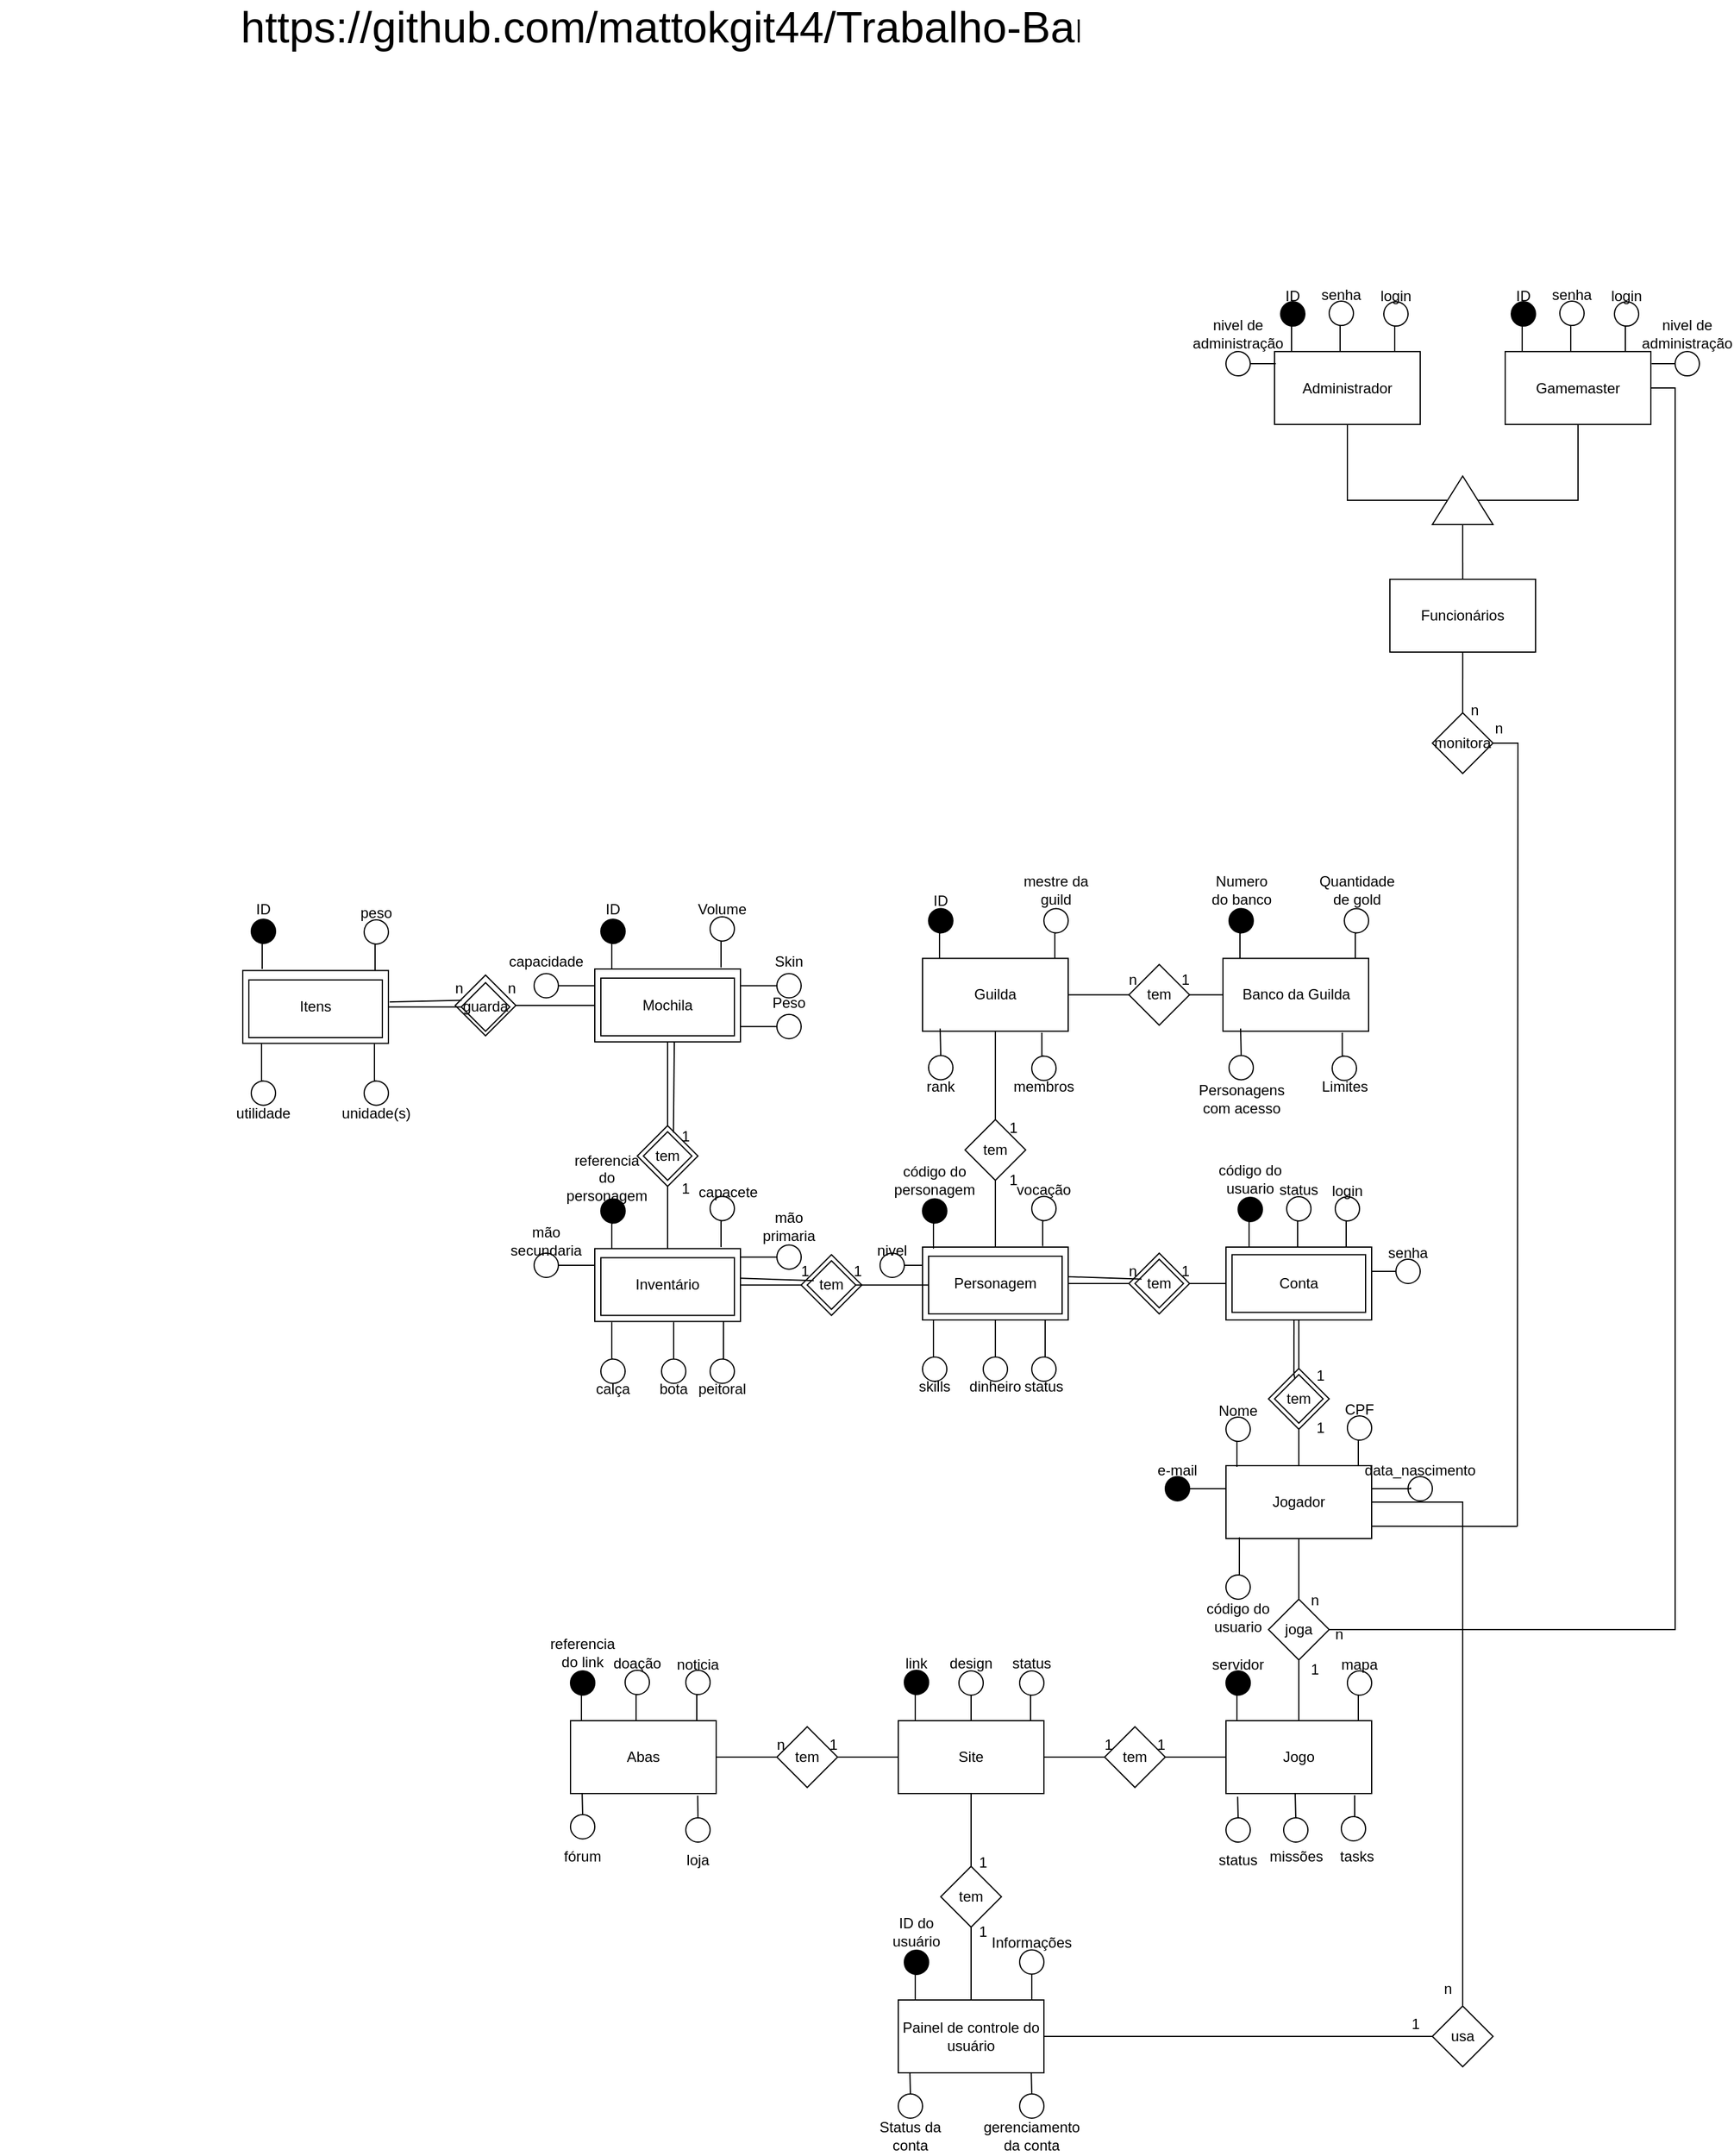 <mxfile version="18.0.5" type="device"><diagram id="nuyzXNF5PxkD2uTRluVh" name="Page-1"><mxGraphModel dx="2416" dy="2037" grid="1" gridSize="10" guides="1" tooltips="1" connect="1" arrows="1" fold="1" page="1" pageScale="1" pageWidth="827" pageHeight="1169" math="0" shadow="0"><root><mxCell id="0"/><mxCell id="1" parent="0"/><mxCell id="xHm92vWuwkxN4nMi8qbC-1" value="Jogo" style="rounded=0;whiteSpace=wrap;html=1;" parent="1" vertex="1"><mxGeometry x="350" y="440" width="120" height="60" as="geometry"/></mxCell><mxCell id="xHm92vWuwkxN4nMi8qbC-2" value="Jogador" style="rounded=0;whiteSpace=wrap;html=1;" parent="1" vertex="1"><mxGeometry x="350" y="230" width="120" height="60" as="geometry"/></mxCell><mxCell id="xHm92vWuwkxN4nMi8qbC-388" style="edgeStyle=orthogonalEdgeStyle;rounded=0;orthogonalLoop=1;jettySize=auto;html=1;exitX=1;exitY=0.5;exitDx=0;exitDy=0;endArrow=none;endFill=0;" parent="1" source="xHm92vWuwkxN4nMi8qbC-4" edge="1"><mxGeometry relative="1" as="geometry"><mxPoint x="692.5" y="-657.846" as="targetPoint"/></mxGeometry></mxCell><mxCell id="xHm92vWuwkxN4nMi8qbC-4" value="Gamemaster" style="rounded=0;whiteSpace=wrap;html=1;" parent="1" vertex="1"><mxGeometry x="580" y="-687.45" width="120" height="60" as="geometry"/></mxCell><mxCell id="xHm92vWuwkxN4nMi8qbC-6" value="Personagem" style="rounded=0;whiteSpace=wrap;html=1;" parent="1" vertex="1"><mxGeometry x="100" y="50" width="120" height="60" as="geometry"/></mxCell><mxCell id="xHm92vWuwkxN4nMi8qbC-9" value="" style="edgeStyle=orthogonalEdgeStyle;rounded=0;orthogonalLoop=1;jettySize=auto;html=1;endArrow=none;endFill=0;" parent="1" source="xHm92vWuwkxN4nMi8qbC-8" target="xHm92vWuwkxN4nMi8qbC-1" edge="1"><mxGeometry relative="1" as="geometry"/></mxCell><mxCell id="xHm92vWuwkxN4nMi8qbC-10" value="" style="edgeStyle=orthogonalEdgeStyle;rounded=0;orthogonalLoop=1;jettySize=auto;html=1;endArrow=none;endFill=0;" parent="1" source="xHm92vWuwkxN4nMi8qbC-8" target="xHm92vWuwkxN4nMi8qbC-2" edge="1"><mxGeometry relative="1" as="geometry"/></mxCell><mxCell id="xHm92vWuwkxN4nMi8qbC-387" style="edgeStyle=orthogonalEdgeStyle;rounded=0;orthogonalLoop=1;jettySize=auto;html=1;exitX=1;exitY=0.5;exitDx=0;exitDy=0;endArrow=none;endFill=0;entryX=1;entryY=0.5;entryDx=0;entryDy=0;" parent="1" source="xHm92vWuwkxN4nMi8qbC-8" target="xHm92vWuwkxN4nMi8qbC-4" edge="1"><mxGeometry relative="1" as="geometry"><mxPoint x="740" y="-660" as="targetPoint"/></mxGeometry></mxCell><mxCell id="xHm92vWuwkxN4nMi8qbC-8" value="joga" style="rhombus;whiteSpace=wrap;html=1;" parent="1" vertex="1"><mxGeometry x="385" y="340" width="50" height="50" as="geometry"/></mxCell><mxCell id="xHm92vWuwkxN4nMi8qbC-12" value="Conta" style="rounded=0;whiteSpace=wrap;html=1;gradientColor=none;" parent="1" vertex="1"><mxGeometry x="350" y="50" width="120" height="60" as="geometry"/></mxCell><mxCell id="xHm92vWuwkxN4nMi8qbC-14" value="" style="edgeStyle=orthogonalEdgeStyle;rounded=0;orthogonalLoop=1;jettySize=auto;html=1;endArrow=none;endFill=0;" parent="1" source="xHm92vWuwkxN4nMi8qbC-13" target="xHm92vWuwkxN4nMi8qbC-12" edge="1"><mxGeometry relative="1" as="geometry"/></mxCell><mxCell id="xHm92vWuwkxN4nMi8qbC-15" value="" style="edgeStyle=orthogonalEdgeStyle;rounded=0;orthogonalLoop=1;jettySize=auto;html=1;endArrow=none;endFill=0;" parent="1" source="xHm92vWuwkxN4nMi8qbC-13" target="xHm92vWuwkxN4nMi8qbC-2" edge="1"><mxGeometry relative="1" as="geometry"/></mxCell><mxCell id="xHm92vWuwkxN4nMi8qbC-13" value="tem" style="rhombus;whiteSpace=wrap;html=1;rounded=0;" parent="1" vertex="1"><mxGeometry x="385" y="150" width="50" height="50" as="geometry"/></mxCell><mxCell id="xHm92vWuwkxN4nMi8qbC-17" value="" style="edgeStyle=orthogonalEdgeStyle;rounded=0;orthogonalLoop=1;jettySize=auto;html=1;endArrow=none;endFill=0;" parent="1" source="xHm92vWuwkxN4nMi8qbC-16" target="xHm92vWuwkxN4nMi8qbC-12" edge="1"><mxGeometry relative="1" as="geometry"/></mxCell><mxCell id="xHm92vWuwkxN4nMi8qbC-18" value="" style="edgeStyle=orthogonalEdgeStyle;rounded=0;orthogonalLoop=1;jettySize=auto;html=1;endArrow=none;endFill=0;" parent="1" source="xHm92vWuwkxN4nMi8qbC-16" target="xHm92vWuwkxN4nMi8qbC-6" edge="1"><mxGeometry relative="1" as="geometry"/></mxCell><mxCell id="xHm92vWuwkxN4nMi8qbC-16" value="tem" style="rhombus;whiteSpace=wrap;html=1;" parent="1" vertex="1"><mxGeometry x="270" y="55" width="50" height="50" as="geometry"/></mxCell><mxCell id="xHm92vWuwkxN4nMi8qbC-21" style="edgeStyle=orthogonalEdgeStyle;rounded=0;orthogonalLoop=1;jettySize=auto;html=1;exitX=0.5;exitY=1;exitDx=0;exitDy=0;entryX=0.075;entryY=0.017;entryDx=0;entryDy=0;entryPerimeter=0;endArrow=none;endFill=0;" parent="1" source="xHm92vWuwkxN4nMi8qbC-19" target="xHm92vWuwkxN4nMi8qbC-2" edge="1"><mxGeometry relative="1" as="geometry"/></mxCell><mxCell id="xHm92vWuwkxN4nMi8qbC-19" value="" style="ellipse;whiteSpace=wrap;html=1;aspect=fixed;" parent="1" vertex="1"><mxGeometry x="350" y="190" width="20" height="20" as="geometry"/></mxCell><mxCell id="xHm92vWuwkxN4nMi8qbC-22" value="Nome" style="text;html=1;strokeColor=none;fillColor=none;align=center;verticalAlign=middle;whiteSpace=wrap;rounded=0;" parent="1" vertex="1"><mxGeometry x="330" y="170" width="60" height="30" as="geometry"/></mxCell><mxCell id="xHm92vWuwkxN4nMi8qbC-23" style="edgeStyle=orthogonalEdgeStyle;rounded=0;orthogonalLoop=1;jettySize=auto;html=1;exitX=0.5;exitY=1;exitDx=0;exitDy=0;entryX=0.075;entryY=0.017;entryDx=0;entryDy=0;entryPerimeter=0;endArrow=none;endFill=0;" parent="1" source="xHm92vWuwkxN4nMi8qbC-24" edge="1"><mxGeometry relative="1" as="geometry"><mxPoint x="459" y="230.0" as="targetPoint"/></mxGeometry></mxCell><mxCell id="xHm92vWuwkxN4nMi8qbC-24" value="" style="ellipse;whiteSpace=wrap;html=1;aspect=fixed;" parent="1" vertex="1"><mxGeometry x="450" y="188.98" width="20" height="20" as="geometry"/></mxCell><mxCell id="xHm92vWuwkxN4nMi8qbC-25" value="CPF" style="text;html=1;strokeColor=none;fillColor=none;align=center;verticalAlign=middle;whiteSpace=wrap;rounded=0;" parent="1" vertex="1"><mxGeometry x="430" y="168.98" width="60" height="30" as="geometry"/></mxCell><mxCell id="xHm92vWuwkxN4nMi8qbC-32" style="edgeStyle=orthogonalEdgeStyle;rounded=0;orthogonalLoop=1;jettySize=auto;html=1;exitX=1;exitY=0.5;exitDx=0;exitDy=0;endArrow=none;endFill=0;" parent="1" source="xHm92vWuwkxN4nMi8qbC-27" edge="1"><mxGeometry relative="1" as="geometry"><mxPoint x="350" y="249" as="targetPoint"/></mxGeometry></mxCell><mxCell id="xHm92vWuwkxN4nMi8qbC-27" value="" style="ellipse;whiteSpace=wrap;html=1;aspect=fixed;fillColor=#000000;" parent="1" vertex="1"><mxGeometry x="300" y="238.98" width="20" height="20" as="geometry"/></mxCell><mxCell id="xHm92vWuwkxN4nMi8qbC-29" style="edgeStyle=orthogonalEdgeStyle;rounded=0;orthogonalLoop=1;jettySize=auto;html=1;exitX=0.75;exitY=1;exitDx=0;exitDy=0;entryX=0;entryY=0.25;entryDx=0;entryDy=0;endArrow=none;endFill=0;" parent="1" source="xHm92vWuwkxN4nMi8qbC-28" target="xHm92vWuwkxN4nMi8qbC-2" edge="1"><mxGeometry relative="1" as="geometry"/></mxCell><mxCell id="xHm92vWuwkxN4nMi8qbC-28" value="e-mail" style="text;html=1;strokeColor=none;fillColor=none;align=center;verticalAlign=middle;whiteSpace=wrap;rounded=0;" parent="1" vertex="1"><mxGeometry x="280" y="218.98" width="60" height="30" as="geometry"/></mxCell><mxCell id="xHm92vWuwkxN4nMi8qbC-34" value="" style="ellipse;whiteSpace=wrap;html=1;aspect=fixed;" parent="1" vertex="1"><mxGeometry x="500" y="238.98" width="20" height="20" as="geometry"/></mxCell><mxCell id="xHm92vWuwkxN4nMi8qbC-36" style="edgeStyle=orthogonalEdgeStyle;rounded=0;orthogonalLoop=1;jettySize=auto;html=1;exitX=0.25;exitY=1;exitDx=0;exitDy=0;entryX=1;entryY=0.25;entryDx=0;entryDy=0;endArrow=none;endFill=0;" parent="1" source="xHm92vWuwkxN4nMi8qbC-35" target="xHm92vWuwkxN4nMi8qbC-2" edge="1"><mxGeometry relative="1" as="geometry"/></mxCell><mxCell id="xHm92vWuwkxN4nMi8qbC-35" value="data_nascimento" style="text;html=1;strokeColor=none;fillColor=none;align=center;verticalAlign=middle;whiteSpace=wrap;rounded=0;" parent="1" vertex="1"><mxGeometry x="480" y="218.98" width="60" height="30" as="geometry"/></mxCell><mxCell id="xHm92vWuwkxN4nMi8qbC-38" style="edgeStyle=orthogonalEdgeStyle;rounded=0;orthogonalLoop=1;jettySize=auto;html=1;exitX=0.25;exitY=1;exitDx=0;exitDy=0;entryX=0.367;entryY=0.967;entryDx=0;entryDy=0;entryPerimeter=0;endArrow=none;endFill=0;" parent="1" source="xHm92vWuwkxN4nMi8qbC-35" target="xHm92vWuwkxN4nMi8qbC-35" edge="1"><mxGeometry relative="1" as="geometry"/></mxCell><mxCell id="xHm92vWuwkxN4nMi8qbC-39" style="edgeStyle=orthogonalEdgeStyle;rounded=0;orthogonalLoop=1;jettySize=auto;html=1;exitX=0.5;exitY=1;exitDx=0;exitDy=0;entryX=0.075;entryY=0.017;entryDx=0;entryDy=0;entryPerimeter=0;endArrow=none;endFill=0;" parent="1" source="xHm92vWuwkxN4nMi8qbC-40" edge="1"><mxGeometry relative="1" as="geometry"><mxPoint x="369" y="50.0" as="targetPoint"/></mxGeometry></mxCell><mxCell id="xHm92vWuwkxN4nMi8qbC-40" value="" style="ellipse;whiteSpace=wrap;html=1;aspect=fixed;fillColor=#000000;" parent="1" vertex="1"><mxGeometry x="360" y="8.98" width="20" height="20" as="geometry"/></mxCell><mxCell id="xHm92vWuwkxN4nMi8qbC-41" value="código do usuario" style="text;html=1;strokeColor=none;fillColor=none;align=center;verticalAlign=middle;whiteSpace=wrap;rounded=0;" parent="1" vertex="1"><mxGeometry x="340" y="-21.02" width="60" height="30" as="geometry"/></mxCell><mxCell id="xHm92vWuwkxN4nMi8qbC-45" style="edgeStyle=orthogonalEdgeStyle;rounded=0;orthogonalLoop=1;jettySize=auto;html=1;exitX=0.5;exitY=1;exitDx=0;exitDy=0;entryX=0.075;entryY=0.017;entryDx=0;entryDy=0;entryPerimeter=0;endArrow=none;endFill=0;" parent="1" source="xHm92vWuwkxN4nMi8qbC-46" edge="1"><mxGeometry relative="1" as="geometry"><mxPoint x="449" y="49.49" as="targetPoint"/></mxGeometry></mxCell><mxCell id="xHm92vWuwkxN4nMi8qbC-46" value="" style="ellipse;whiteSpace=wrap;html=1;aspect=fixed;" parent="1" vertex="1"><mxGeometry x="440" y="8.47" width="20" height="20" as="geometry"/></mxCell><mxCell id="xHm92vWuwkxN4nMi8qbC-47" value="login" style="text;html=1;strokeColor=none;fillColor=none;align=center;verticalAlign=middle;whiteSpace=wrap;rounded=0;" parent="1" vertex="1"><mxGeometry x="420" y="-11.53" width="60" height="31.53" as="geometry"/></mxCell><mxCell id="xHm92vWuwkxN4nMi8qbC-49" value="" style="ellipse;whiteSpace=wrap;html=1;aspect=fixed;" parent="1" vertex="1"><mxGeometry x="490" y="60" width="20" height="20" as="geometry"/></mxCell><mxCell id="xHm92vWuwkxN4nMi8qbC-52" style="edgeStyle=orthogonalEdgeStyle;rounded=0;orthogonalLoop=1;jettySize=auto;html=1;exitX=0;exitY=1;exitDx=0;exitDy=0;entryX=0;entryY=0.5;entryDx=0;entryDy=0;endArrow=none;endFill=0;" parent="1" source="xHm92vWuwkxN4nMi8qbC-50" target="xHm92vWuwkxN4nMi8qbC-49" edge="1"><mxGeometry relative="1" as="geometry"/></mxCell><mxCell id="xHm92vWuwkxN4nMi8qbC-50" value="senha" style="text;html=1;strokeColor=none;fillColor=none;align=center;verticalAlign=middle;whiteSpace=wrap;rounded=0;" parent="1" vertex="1"><mxGeometry x="470" y="40" width="60" height="30" as="geometry"/></mxCell><mxCell id="xHm92vWuwkxN4nMi8qbC-53" style="edgeStyle=orthogonalEdgeStyle;rounded=0;orthogonalLoop=1;jettySize=auto;html=1;exitX=0.5;exitY=1;exitDx=0;exitDy=0;entryX=0.075;entryY=0.017;entryDx=0;entryDy=0;entryPerimeter=0;endArrow=none;endFill=0;" parent="1" source="xHm92vWuwkxN4nMi8qbC-54" edge="1"><mxGeometry relative="1" as="geometry"><mxPoint x="409" y="49.49" as="targetPoint"/></mxGeometry></mxCell><mxCell id="xHm92vWuwkxN4nMi8qbC-54" value="" style="ellipse;whiteSpace=wrap;html=1;aspect=fixed;" parent="1" vertex="1"><mxGeometry x="400" y="8.47" width="20" height="20" as="geometry"/></mxCell><mxCell id="xHm92vWuwkxN4nMi8qbC-55" value="status" style="text;html=1;strokeColor=none;fillColor=none;align=center;verticalAlign=middle;whiteSpace=wrap;rounded=0;" parent="1" vertex="1"><mxGeometry x="380" y="-11.53" width="60" height="30" as="geometry"/></mxCell><mxCell id="xHm92vWuwkxN4nMi8qbC-56" value="" style="rounded=0;whiteSpace=wrap;html=1;fillColor=none;gradientColor=none;" parent="1" vertex="1"><mxGeometry x="355" y="56.25" width="110" height="47.5" as="geometry"/></mxCell><mxCell id="xHm92vWuwkxN4nMi8qbC-59" value="" style="endArrow=none;html=1;rounded=0;startArrow=none;exitX=0.419;exitY=0.073;exitDx=0;exitDy=0;exitPerimeter=0;" parent="1" source="xHm92vWuwkxN4nMi8qbC-13" edge="1"><mxGeometry width="50" height="50" relative="1" as="geometry"><mxPoint x="406" y="150" as="sourcePoint"/><mxPoint x="406" y="110" as="targetPoint"/></mxGeometry></mxCell><mxCell id="xHm92vWuwkxN4nMi8qbC-60" value="" style="rhombus;whiteSpace=wrap;html=1;rounded=0;fillColor=none;gradientColor=none;" parent="1" vertex="1"><mxGeometry x="390" y="155" width="40" height="40" as="geometry"/></mxCell><mxCell id="xHm92vWuwkxN4nMi8qbC-61" value="" style="endArrow=none;html=1;rounded=0;exitX=0.419;exitY=0.087;exitDx=0;exitDy=0;exitPerimeter=0;" parent="1" source="xHm92vWuwkxN4nMi8qbC-13" target="xHm92vWuwkxN4nMi8qbC-60" edge="1"><mxGeometry width="50" height="50" relative="1" as="geometry"><mxPoint x="405.95" y="154.35" as="sourcePoint"/><mxPoint x="406" y="110" as="targetPoint"/></mxGeometry></mxCell><mxCell id="xHm92vWuwkxN4nMi8qbC-62" value="" style="rounded=0;whiteSpace=wrap;html=1;fillColor=none;gradientColor=none;" parent="1" vertex="1"><mxGeometry x="105" y="57.5" width="110" height="47.5" as="geometry"/></mxCell><mxCell id="xHm92vWuwkxN4nMi8qbC-63" value="" style="rhombus;whiteSpace=wrap;html=1;rounded=0;fillColor=none;gradientColor=none;" parent="1" vertex="1"><mxGeometry x="275" y="60" width="40" height="40" as="geometry"/></mxCell><mxCell id="xHm92vWuwkxN4nMi8qbC-64" value="" style="endArrow=none;html=1;rounded=0;startArrow=none;exitX=0.135;exitY=0.41;exitDx=0;exitDy=0;exitPerimeter=0;entryX=0.998;entryY=0.406;entryDx=0;entryDy=0;entryPerimeter=0;" parent="1" source="xHm92vWuwkxN4nMi8qbC-63" target="xHm92vWuwkxN4nMi8qbC-6" edge="1"><mxGeometry width="50" height="50" relative="1" as="geometry"><mxPoint x="415.95" y="163.65" as="sourcePoint"/><mxPoint x="223" y="75" as="targetPoint"/></mxGeometry></mxCell><mxCell id="xHm92vWuwkxN4nMi8qbC-174" value="" style="edgeStyle=orthogonalEdgeStyle;rounded=0;orthogonalLoop=1;jettySize=auto;html=1;endArrow=none;endFill=0;" parent="1" source="xHm92vWuwkxN4nMi8qbC-65" target="xHm92vWuwkxN4nMi8qbC-165" edge="1"><mxGeometry relative="1" as="geometry"/></mxCell><mxCell id="xHm92vWuwkxN4nMi8qbC-65" value="Inventário" style="rounded=0;whiteSpace=wrap;html=1;" parent="1" vertex="1"><mxGeometry x="-170" y="51.25" width="120" height="60" as="geometry"/></mxCell><mxCell id="xHm92vWuwkxN4nMi8qbC-66" value="" style="edgeStyle=orthogonalEdgeStyle;rounded=0;orthogonalLoop=1;jettySize=auto;html=1;endArrow=none;endFill=0;" parent="1" source="xHm92vWuwkxN4nMi8qbC-67" target="xHm92vWuwkxN4nMi8qbC-65" edge="1"><mxGeometry relative="1" as="geometry"/></mxCell><mxCell id="xHm92vWuwkxN4nMi8qbC-67" value="tem" style="rhombus;whiteSpace=wrap;html=1;" parent="1" vertex="1"><mxGeometry y="56.25" width="50" height="50" as="geometry"/></mxCell><mxCell id="xHm92vWuwkxN4nMi8qbC-68" value="" style="rounded=0;whiteSpace=wrap;html=1;fillColor=none;gradientColor=none;" parent="1" vertex="1"><mxGeometry x="-165" y="58.75" width="110" height="47.5" as="geometry"/></mxCell><mxCell id="xHm92vWuwkxN4nMi8qbC-71" value="" style="edgeStyle=orthogonalEdgeStyle;rounded=0;orthogonalLoop=1;jettySize=auto;html=1;endArrow=none;endFill=0;" parent="1" source="xHm92vWuwkxN4nMi8qbC-69" target="xHm92vWuwkxN4nMi8qbC-62" edge="1"><mxGeometry relative="1" as="geometry"/></mxCell><mxCell id="xHm92vWuwkxN4nMi8qbC-69" value="" style="rhombus;whiteSpace=wrap;html=1;rounded=0;fillColor=none;gradientColor=none;" parent="1" vertex="1"><mxGeometry x="5" y="61.25" width="40" height="40" as="geometry"/></mxCell><mxCell id="xHm92vWuwkxN4nMi8qbC-70" value="" style="endArrow=none;html=1;rounded=0;startArrow=none;exitX=0.135;exitY=0.41;exitDx=0;exitDy=0;exitPerimeter=0;entryX=0.998;entryY=0.406;entryDx=0;entryDy=0;entryPerimeter=0;" parent="1" source="xHm92vWuwkxN4nMi8qbC-69" target="xHm92vWuwkxN4nMi8qbC-65" edge="1"><mxGeometry width="50" height="50" relative="1" as="geometry"><mxPoint x="145.95" y="164.9" as="sourcePoint"/><mxPoint x="-47" y="76.25" as="targetPoint"/></mxGeometry></mxCell><mxCell id="xHm92vWuwkxN4nMi8qbC-185" value="" style="edgeStyle=orthogonalEdgeStyle;rounded=0;orthogonalLoop=1;jettySize=auto;html=1;endArrow=none;endFill=0;" parent="1" source="xHm92vWuwkxN4nMi8qbC-73" target="xHm92vWuwkxN4nMi8qbC-184" edge="1"><mxGeometry relative="1" as="geometry"/></mxCell><mxCell id="xHm92vWuwkxN4nMi8qbC-73" value="Itens" style="rounded=0;whiteSpace=wrap;html=1;fillColor=default;gradientColor=none;" parent="1" vertex="1"><mxGeometry x="-460" y="-177.76" width="120" height="60" as="geometry"/></mxCell><mxCell id="xHm92vWuwkxN4nMi8qbC-74" style="edgeStyle=orthogonalEdgeStyle;rounded=0;orthogonalLoop=1;jettySize=auto;html=1;exitX=0.5;exitY=1;exitDx=0;exitDy=0;entryX=0.075;entryY=0.017;entryDx=0;entryDy=0;entryPerimeter=0;endArrow=none;endFill=0;" parent="1" source="xHm92vWuwkxN4nMi8qbC-75" edge="1"><mxGeometry relative="1" as="geometry"><mxPoint x="109" y="51.25" as="targetPoint"/></mxGeometry></mxCell><mxCell id="xHm92vWuwkxN4nMi8qbC-75" value="" style="ellipse;whiteSpace=wrap;html=1;aspect=fixed;fillColor=#000000;" parent="1" vertex="1"><mxGeometry x="100" y="10.23" width="20" height="20" as="geometry"/></mxCell><mxCell id="xHm92vWuwkxN4nMi8qbC-76" value="código do personagem" style="text;html=1;strokeColor=none;fillColor=none;align=center;verticalAlign=middle;whiteSpace=wrap;rounded=0;" parent="1" vertex="1"><mxGeometry x="80" y="-19.77" width="60" height="30" as="geometry"/></mxCell><mxCell id="xHm92vWuwkxN4nMi8qbC-323" style="edgeStyle=orthogonalEdgeStyle;rounded=0;orthogonalLoop=1;jettySize=auto;html=1;exitX=1;exitY=0.5;exitDx=0;exitDy=0;entryX=0;entryY=0.25;entryDx=0;entryDy=0;endArrow=none;endFill=0;" parent="1" source="xHm92vWuwkxN4nMi8qbC-78" target="xHm92vWuwkxN4nMi8qbC-6" edge="1"><mxGeometry relative="1" as="geometry"/></mxCell><mxCell id="xHm92vWuwkxN4nMi8qbC-78" value="" style="ellipse;whiteSpace=wrap;html=1;aspect=fixed;" parent="1" vertex="1"><mxGeometry x="65" y="55.0" width="20" height="20" as="geometry"/></mxCell><mxCell id="xHm92vWuwkxN4nMi8qbC-79" value="nivel" style="text;html=1;strokeColor=none;fillColor=none;align=center;verticalAlign=middle;whiteSpace=wrap;rounded=0;" parent="1" vertex="1"><mxGeometry x="45" y="38.21" width="60" height="30" as="geometry"/></mxCell><mxCell id="xHm92vWuwkxN4nMi8qbC-85" style="edgeStyle=orthogonalEdgeStyle;rounded=0;orthogonalLoop=1;jettySize=auto;html=1;exitX=0.5;exitY=1;exitDx=0;exitDy=0;entryX=0.075;entryY=0.017;entryDx=0;entryDy=0;entryPerimeter=0;endArrow=none;endFill=0;" parent="1" source="xHm92vWuwkxN4nMi8qbC-86" edge="1"><mxGeometry relative="1" as="geometry"><mxPoint x="199" y="49.23" as="targetPoint"/></mxGeometry></mxCell><mxCell id="xHm92vWuwkxN4nMi8qbC-86" value="" style="ellipse;whiteSpace=wrap;html=1;aspect=fixed;" parent="1" vertex="1"><mxGeometry x="190" y="8.21" width="20" height="20" as="geometry"/></mxCell><mxCell id="xHm92vWuwkxN4nMi8qbC-87" value="vocação" style="text;html=1;strokeColor=none;fillColor=none;align=center;verticalAlign=middle;whiteSpace=wrap;rounded=0;" parent="1" vertex="1"><mxGeometry x="170" y="-12.3" width="60" height="30" as="geometry"/></mxCell><mxCell id="xHm92vWuwkxN4nMi8qbC-94" style="edgeStyle=orthogonalEdgeStyle;rounded=0;orthogonalLoop=1;jettySize=auto;html=1;exitX=0.5;exitY=0;exitDx=0;exitDy=0;endArrow=none;endFill=0;" parent="1" source="xHm92vWuwkxN4nMi8qbC-91" edge="1"><mxGeometry relative="1" as="geometry"><mxPoint x="109" y="110" as="targetPoint"/></mxGeometry></mxCell><mxCell id="xHm92vWuwkxN4nMi8qbC-91" value="" style="ellipse;whiteSpace=wrap;html=1;aspect=fixed;" parent="1" vertex="1"><mxGeometry x="100" y="140.51" width="20" height="20" as="geometry"/></mxCell><mxCell id="xHm92vWuwkxN4nMi8qbC-92" value="skills" style="text;html=1;strokeColor=none;fillColor=none;align=center;verticalAlign=middle;whiteSpace=wrap;rounded=0;" parent="1" vertex="1"><mxGeometry x="80" y="150" width="60" height="30" as="geometry"/></mxCell><mxCell id="xHm92vWuwkxN4nMi8qbC-100" style="edgeStyle=orthogonalEdgeStyle;rounded=0;orthogonalLoop=1;jettySize=auto;html=1;exitX=0.5;exitY=0;exitDx=0;exitDy=0;entryX=0.5;entryY=1;entryDx=0;entryDy=0;endArrow=none;endFill=0;" parent="1" source="xHm92vWuwkxN4nMi8qbC-98" target="xHm92vWuwkxN4nMi8qbC-6" edge="1"><mxGeometry relative="1" as="geometry"/></mxCell><mxCell id="xHm92vWuwkxN4nMi8qbC-98" value="" style="ellipse;whiteSpace=wrap;html=1;aspect=fixed;" parent="1" vertex="1"><mxGeometry x="150" y="140.51" width="20" height="20" as="geometry"/></mxCell><mxCell id="xHm92vWuwkxN4nMi8qbC-99" value="dinheiro" style="text;html=1;strokeColor=none;fillColor=none;align=center;verticalAlign=middle;whiteSpace=wrap;rounded=0;" parent="1" vertex="1"><mxGeometry x="130" y="150" width="60" height="30" as="geometry"/></mxCell><mxCell id="xHm92vWuwkxN4nMi8qbC-105" style="edgeStyle=orthogonalEdgeStyle;rounded=0;orthogonalLoop=1;jettySize=auto;html=1;exitX=0.5;exitY=0;exitDx=0;exitDy=0;entryX=0.842;entryY=0.992;entryDx=0;entryDy=0;entryPerimeter=0;endArrow=none;endFill=0;" parent="1" source="xHm92vWuwkxN4nMi8qbC-103" target="xHm92vWuwkxN4nMi8qbC-6" edge="1"><mxGeometry relative="1" as="geometry"/></mxCell><mxCell id="xHm92vWuwkxN4nMi8qbC-103" value="" style="ellipse;whiteSpace=wrap;html=1;aspect=fixed;" parent="1" vertex="1"><mxGeometry x="190" y="140.51" width="20" height="20" as="geometry"/></mxCell><mxCell id="xHm92vWuwkxN4nMi8qbC-104" value="status" style="text;html=1;strokeColor=none;fillColor=none;align=center;verticalAlign=middle;whiteSpace=wrap;rounded=0;" parent="1" vertex="1"><mxGeometry x="170" y="150" width="60" height="30" as="geometry"/></mxCell><mxCell id="xHm92vWuwkxN4nMi8qbC-106" style="edgeStyle=orthogonalEdgeStyle;rounded=0;orthogonalLoop=1;jettySize=auto;html=1;exitX=0.5;exitY=1;exitDx=0;exitDy=0;entryX=0.075;entryY=0.017;entryDx=0;entryDy=0;entryPerimeter=0;endArrow=none;endFill=0;" parent="1" source="xHm92vWuwkxN4nMi8qbC-107" edge="1"><mxGeometry relative="1" as="geometry"><mxPoint x="-156" y="51.25" as="targetPoint"/></mxGeometry></mxCell><mxCell id="xHm92vWuwkxN4nMi8qbC-107" value="" style="ellipse;whiteSpace=wrap;html=1;aspect=fixed;fillColor=#000000;" parent="1" vertex="1"><mxGeometry x="-165" y="10.23" width="20" height="20" as="geometry"/></mxCell><mxCell id="xHm92vWuwkxN4nMi8qbC-108" value="referencia do personagem" style="text;html=1;strokeColor=none;fillColor=none;align=center;verticalAlign=middle;whiteSpace=wrap;rounded=0;" parent="1" vertex="1"><mxGeometry x="-190" y="-21.79" width="60" height="30" as="geometry"/></mxCell><mxCell id="xHm92vWuwkxN4nMi8qbC-112" style="edgeStyle=orthogonalEdgeStyle;rounded=0;orthogonalLoop=1;jettySize=auto;html=1;exitX=0.5;exitY=1;exitDx=0;exitDy=0;endArrow=none;endFill=0;" parent="1" source="xHm92vWuwkxN4nMi8qbC-113" edge="1"><mxGeometry relative="1" as="geometry"><mxPoint x="-66" y="50" as="targetPoint"/></mxGeometry></mxCell><mxCell id="xHm92vWuwkxN4nMi8qbC-113" value="" style="ellipse;whiteSpace=wrap;html=1;aspect=fixed;" parent="1" vertex="1"><mxGeometry x="-75" y="8.21" width="20" height="20" as="geometry"/></mxCell><mxCell id="xHm92vWuwkxN4nMi8qbC-114" value="capacete" style="text;html=1;strokeColor=none;fillColor=none;align=center;verticalAlign=middle;whiteSpace=wrap;rounded=0;" parent="1" vertex="1"><mxGeometry x="-90" y="-10" width="60" height="30" as="geometry"/></mxCell><mxCell id="xHm92vWuwkxN4nMi8qbC-116" style="edgeStyle=orthogonalEdgeStyle;rounded=0;orthogonalLoop=1;jettySize=auto;html=1;exitX=0.5;exitY=0;exitDx=0;exitDy=0;endArrow=none;endFill=0;" parent="1" source="xHm92vWuwkxN4nMi8qbC-117" edge="1"><mxGeometry relative="1" as="geometry"><mxPoint x="-156" y="111.73" as="targetPoint"/></mxGeometry></mxCell><mxCell id="xHm92vWuwkxN4nMi8qbC-117" value="" style="ellipse;whiteSpace=wrap;html=1;aspect=fixed;" parent="1" vertex="1"><mxGeometry x="-165" y="142.24" width="20" height="20" as="geometry"/></mxCell><mxCell id="xHm92vWuwkxN4nMi8qbC-118" value="calça" style="text;html=1;strokeColor=none;fillColor=none;align=center;verticalAlign=middle;whiteSpace=wrap;rounded=0;" parent="1" vertex="1"><mxGeometry x="-185" y="151.73" width="60" height="30" as="geometry"/></mxCell><mxCell id="xHm92vWuwkxN4nMi8qbC-119" style="edgeStyle=orthogonalEdgeStyle;rounded=0;orthogonalLoop=1;jettySize=auto;html=1;exitX=0.5;exitY=0;exitDx=0;exitDy=0;entryX=0.5;entryY=1;entryDx=0;entryDy=0;endArrow=none;endFill=0;" parent="1" source="xHm92vWuwkxN4nMi8qbC-120" edge="1"><mxGeometry relative="1" as="geometry"><mxPoint x="-105.0" y="111.73" as="targetPoint"/></mxGeometry></mxCell><mxCell id="xHm92vWuwkxN4nMi8qbC-120" value="" style="ellipse;whiteSpace=wrap;html=1;aspect=fixed;" parent="1" vertex="1"><mxGeometry x="-115" y="142.24" width="20" height="20" as="geometry"/></mxCell><mxCell id="xHm92vWuwkxN4nMi8qbC-121" value="bota" style="text;html=1;strokeColor=none;fillColor=none;align=center;verticalAlign=middle;whiteSpace=wrap;rounded=0;" parent="1" vertex="1"><mxGeometry x="-135" y="151.73" width="60" height="30" as="geometry"/></mxCell><mxCell id="xHm92vWuwkxN4nMi8qbC-122" style="edgeStyle=orthogonalEdgeStyle;rounded=0;orthogonalLoop=1;jettySize=auto;html=1;exitX=0.5;exitY=0;exitDx=0;exitDy=0;entryX=0.842;entryY=0.992;entryDx=0;entryDy=0;entryPerimeter=0;endArrow=none;endFill=0;" parent="1" source="xHm92vWuwkxN4nMi8qbC-123" edge="1"><mxGeometry relative="1" as="geometry"><mxPoint x="-63.96" y="111.25" as="targetPoint"/></mxGeometry></mxCell><mxCell id="xHm92vWuwkxN4nMi8qbC-123" value="" style="ellipse;whiteSpace=wrap;html=1;aspect=fixed;" parent="1" vertex="1"><mxGeometry x="-75" y="142.24" width="20" height="20" as="geometry"/></mxCell><mxCell id="xHm92vWuwkxN4nMi8qbC-124" value="peitoral" style="text;html=1;strokeColor=none;fillColor=none;align=center;verticalAlign=middle;whiteSpace=wrap;rounded=0;" parent="1" vertex="1"><mxGeometry x="-95" y="151.73" width="60" height="30" as="geometry"/></mxCell><mxCell id="xHm92vWuwkxN4nMi8qbC-125" value="" style="ellipse;whiteSpace=wrap;html=1;aspect=fixed;" parent="1" vertex="1"><mxGeometry x="-19.97" y="48.21" width="20" height="20" as="geometry"/></mxCell><mxCell id="xHm92vWuwkxN4nMi8qbC-126" style="edgeStyle=orthogonalEdgeStyle;rounded=0;orthogonalLoop=1;jettySize=auto;html=1;exitX=0;exitY=0.5;exitDx=0;exitDy=0;entryX=1;entryY=0.25;entryDx=0;entryDy=0;endArrow=none;endFill=0;" parent="1" source="xHm92vWuwkxN4nMi8qbC-125" edge="1"><mxGeometry relative="1" as="geometry"><mxPoint x="-49.97" y="54.23" as="targetPoint"/></mxGeometry></mxCell><mxCell id="xHm92vWuwkxN4nMi8qbC-127" value="mão primaria" style="text;html=1;strokeColor=none;fillColor=none;align=center;verticalAlign=middle;whiteSpace=wrap;rounded=0;" parent="1" vertex="1"><mxGeometry x="-39.97" y="17.7" width="60" height="30" as="geometry"/></mxCell><mxCell id="xHm92vWuwkxN4nMi8qbC-131" style="edgeStyle=orthogonalEdgeStyle;rounded=0;orthogonalLoop=1;jettySize=auto;html=1;exitX=1;exitY=0.5;exitDx=0;exitDy=0;entryX=0;entryY=0.25;entryDx=0;entryDy=0;endArrow=none;endFill=0;" parent="1" source="xHm92vWuwkxN4nMi8qbC-129" target="xHm92vWuwkxN4nMi8qbC-65" edge="1"><mxGeometry relative="1" as="geometry"/></mxCell><mxCell id="xHm92vWuwkxN4nMi8qbC-129" value="" style="ellipse;whiteSpace=wrap;html=1;aspect=fixed;" parent="1" vertex="1"><mxGeometry x="-220" y="55.0" width="20" height="20" as="geometry"/></mxCell><mxCell id="xHm92vWuwkxN4nMi8qbC-132" value="mão secundaria" style="text;html=1;strokeColor=none;fillColor=none;align=center;verticalAlign=middle;whiteSpace=wrap;rounded=0;" parent="1" vertex="1"><mxGeometry x="-240" y="30.23" width="60" height="30" as="geometry"/></mxCell><mxCell id="xHm92vWuwkxN4nMi8qbC-175" value="" style="edgeStyle=orthogonalEdgeStyle;rounded=0;orthogonalLoop=1;jettySize=auto;html=1;endArrow=none;endFill=0;" parent="1" source="xHm92vWuwkxN4nMi8qbC-138" target="xHm92vWuwkxN4nMi8qbC-165" edge="1"><mxGeometry relative="1" as="geometry"/></mxCell><mxCell id="xHm92vWuwkxN4nMi8qbC-138" value="Mochila" style="rounded=0;whiteSpace=wrap;html=1;" parent="1" vertex="1"><mxGeometry x="-170" y="-179.01" width="120" height="60" as="geometry"/></mxCell><mxCell id="xHm92vWuwkxN4nMi8qbC-140" value="" style="rounded=0;whiteSpace=wrap;html=1;fillColor=none;gradientColor=none;" parent="1" vertex="1"><mxGeometry x="-165" y="-171.51" width="110" height="47.5" as="geometry"/></mxCell><mxCell id="xHm92vWuwkxN4nMi8qbC-141" style="edgeStyle=orthogonalEdgeStyle;rounded=0;orthogonalLoop=1;jettySize=auto;html=1;exitX=0.5;exitY=1;exitDx=0;exitDy=0;entryX=0.075;entryY=0.017;entryDx=0;entryDy=0;entryPerimeter=0;endArrow=none;endFill=0;" parent="1" source="xHm92vWuwkxN4nMi8qbC-142" edge="1"><mxGeometry relative="1" as="geometry"><mxPoint x="-156" y="-179.01" as="targetPoint"/></mxGeometry></mxCell><mxCell id="xHm92vWuwkxN4nMi8qbC-142" value="" style="ellipse;whiteSpace=wrap;html=1;aspect=fixed;fillColor=#000000;" parent="1" vertex="1"><mxGeometry x="-165" y="-220.03" width="20" height="20" as="geometry"/></mxCell><mxCell id="xHm92vWuwkxN4nMi8qbC-143" value="ID" style="text;html=1;strokeColor=none;fillColor=none;align=center;verticalAlign=middle;whiteSpace=wrap;rounded=0;" parent="1" vertex="1"><mxGeometry x="-185" y="-242.56" width="60" height="30" as="geometry"/></mxCell><mxCell id="xHm92vWuwkxN4nMi8qbC-144" style="edgeStyle=orthogonalEdgeStyle;rounded=0;orthogonalLoop=1;jettySize=auto;html=1;exitX=0.5;exitY=1;exitDx=0;exitDy=0;endArrow=none;endFill=0;" parent="1" source="xHm92vWuwkxN4nMi8qbC-145" edge="1"><mxGeometry relative="1" as="geometry"><mxPoint x="-66" y="-180.26" as="targetPoint"/></mxGeometry></mxCell><mxCell id="xHm92vWuwkxN4nMi8qbC-145" value="" style="ellipse;whiteSpace=wrap;html=1;aspect=fixed;" parent="1" vertex="1"><mxGeometry x="-75" y="-222.05" width="20" height="20" as="geometry"/></mxCell><mxCell id="xHm92vWuwkxN4nMi8qbC-146" value="Volume" style="text;html=1;strokeColor=none;fillColor=none;align=center;verticalAlign=middle;whiteSpace=wrap;rounded=0;" parent="1" vertex="1"><mxGeometry x="-95" y="-242.56" width="60" height="30" as="geometry"/></mxCell><mxCell id="xHm92vWuwkxN4nMi8qbC-177" style="edgeStyle=orthogonalEdgeStyle;rounded=0;orthogonalLoop=1;jettySize=auto;html=1;exitX=0;exitY=0.5;exitDx=0;exitDy=0;endArrow=none;endFill=0;entryX=1;entryY=0.25;entryDx=0;entryDy=0;" parent="1" source="xHm92vWuwkxN4nMi8qbC-148" target="xHm92vWuwkxN4nMi8qbC-138" edge="1"><mxGeometry relative="1" as="geometry"><mxPoint x="-30.034" y="-160.138" as="targetPoint"/></mxGeometry></mxCell><mxCell id="xHm92vWuwkxN4nMi8qbC-148" value="" style="ellipse;whiteSpace=wrap;html=1;aspect=fixed;" parent="1" vertex="1"><mxGeometry x="-20" y="-175.26" width="20" height="20" as="geometry"/></mxCell><mxCell id="xHm92vWuwkxN4nMi8qbC-149" value="Skin" style="text;html=1;strokeColor=none;fillColor=none;align=center;verticalAlign=middle;whiteSpace=wrap;rounded=0;" parent="1" vertex="1"><mxGeometry x="-40" y="-200.0" width="60" height="30" as="geometry"/></mxCell><mxCell id="xHm92vWuwkxN4nMi8qbC-158" style="edgeStyle=orthogonalEdgeStyle;rounded=0;orthogonalLoop=1;jettySize=auto;html=1;exitX=1;exitY=0.5;exitDx=0;exitDy=0;entryX=0;entryY=0.25;entryDx=0;entryDy=0;endArrow=none;endFill=0;" parent="1" source="xHm92vWuwkxN4nMi8qbC-159" target="xHm92vWuwkxN4nMi8qbC-138" edge="1"><mxGeometry relative="1" as="geometry"/></mxCell><mxCell id="xHm92vWuwkxN4nMi8qbC-159" value="" style="ellipse;whiteSpace=wrap;html=1;aspect=fixed;" parent="1" vertex="1"><mxGeometry x="-220" y="-175.26" width="20" height="20" as="geometry"/></mxCell><mxCell id="xHm92vWuwkxN4nMi8qbC-160" value="capacidade" style="text;html=1;strokeColor=none;fillColor=none;align=center;verticalAlign=middle;whiteSpace=wrap;rounded=0;" parent="1" vertex="1"><mxGeometry x="-240" y="-200.03" width="60" height="30" as="geometry"/></mxCell><mxCell id="xHm92vWuwkxN4nMi8qbC-164" value="tem" style="rhombus;whiteSpace=wrap;html=1;" parent="1" vertex="1"><mxGeometry x="-135.02" y="-50" width="50" height="50" as="geometry"/></mxCell><mxCell id="xHm92vWuwkxN4nMi8qbC-165" value="" style="rhombus;whiteSpace=wrap;html=1;rounded=0;fillColor=none;gradientColor=none;" parent="1" vertex="1"><mxGeometry x="-130" y="-45" width="40" height="40" as="geometry"/></mxCell><mxCell id="xHm92vWuwkxN4nMi8qbC-178" style="edgeStyle=orthogonalEdgeStyle;rounded=0;orthogonalLoop=1;jettySize=auto;html=1;exitX=0;exitY=0.5;exitDx=0;exitDy=0;endArrow=none;endFill=0;entryX=1;entryY=0.25;entryDx=0;entryDy=0;" parent="1" source="xHm92vWuwkxN4nMi8qbC-179" edge="1"><mxGeometry relative="1" as="geometry"><mxPoint x="-50.0" y="-130.39" as="targetPoint"/></mxGeometry></mxCell><mxCell id="xHm92vWuwkxN4nMi8qbC-179" value="" style="ellipse;whiteSpace=wrap;html=1;aspect=fixed;" parent="1" vertex="1"><mxGeometry x="-20" y="-141.64" width="20" height="20" as="geometry"/></mxCell><mxCell id="xHm92vWuwkxN4nMi8qbC-180" value="Peso" style="text;html=1;strokeColor=none;fillColor=none;align=center;verticalAlign=middle;whiteSpace=wrap;rounded=0;" parent="1" vertex="1"><mxGeometry x="-40" y="-166.38" width="60" height="30" as="geometry"/></mxCell><mxCell id="xHm92vWuwkxN4nMi8qbC-183" value="" style="endArrow=none;html=1;rounded=0;entryX=0.546;entryY=1.004;entryDx=0;entryDy=0;entryPerimeter=0;exitX=0.62;exitY=0.018;exitDx=0;exitDy=0;exitPerimeter=0;" parent="1" source="xHm92vWuwkxN4nMi8qbC-165" target="xHm92vWuwkxN4nMi8qbC-138" edge="1"><mxGeometry width="50" height="50" relative="1" as="geometry"><mxPoint x="-80" y="-10" as="sourcePoint"/><mxPoint x="-30" y="-60" as="targetPoint"/></mxGeometry></mxCell><mxCell id="xHm92vWuwkxN4nMi8qbC-187" style="edgeStyle=orthogonalEdgeStyle;rounded=0;orthogonalLoop=1;jettySize=auto;html=1;exitX=1;exitY=0.5;exitDx=0;exitDy=0;entryX=0;entryY=0.5;entryDx=0;entryDy=0;endArrow=none;endFill=0;" parent="1" source="xHm92vWuwkxN4nMi8qbC-214" target="xHm92vWuwkxN4nMi8qbC-138" edge="1"><mxGeometry relative="1" as="geometry"/></mxCell><mxCell id="xHm92vWuwkxN4nMi8qbC-184" value="guarda" style="rhombus;whiteSpace=wrap;html=1;rounded=0;fillColor=default;gradientColor=none;" parent="1" vertex="1"><mxGeometry x="-280" y="-167.76" width="40" height="40" as="geometry"/></mxCell><mxCell id="xHm92vWuwkxN4nMi8qbC-190" style="edgeStyle=orthogonalEdgeStyle;rounded=0;orthogonalLoop=1;jettySize=auto;html=1;exitX=0.5;exitY=1;exitDx=0;exitDy=0;entryX=0.075;entryY=0.017;entryDx=0;entryDy=0;entryPerimeter=0;endArrow=none;endFill=0;" parent="1" source="xHm92vWuwkxN4nMi8qbC-191" edge="1"><mxGeometry relative="1" as="geometry"><mxPoint x="-444" y="-179.01" as="targetPoint"/></mxGeometry></mxCell><mxCell id="xHm92vWuwkxN4nMi8qbC-191" value="" style="ellipse;whiteSpace=wrap;html=1;aspect=fixed;fillColor=#000000;" parent="1" vertex="1"><mxGeometry x="-453" y="-220.03" width="20" height="20" as="geometry"/></mxCell><mxCell id="xHm92vWuwkxN4nMi8qbC-192" value="ID" style="text;html=1;strokeColor=none;fillColor=none;align=center;verticalAlign=middle;whiteSpace=wrap;rounded=0;" parent="1" vertex="1"><mxGeometry x="-473" y="-242.56" width="60" height="30" as="geometry"/></mxCell><mxCell id="xHm92vWuwkxN4nMi8qbC-201" style="edgeStyle=orthogonalEdgeStyle;rounded=0;orthogonalLoop=1;jettySize=auto;html=1;exitX=0.5;exitY=1;exitDx=0;exitDy=0;endArrow=none;endFill=0;" parent="1" source="xHm92vWuwkxN4nMi8qbC-202" edge="1"><mxGeometry relative="1" as="geometry"><mxPoint x="-351" y="-177.76" as="targetPoint"/></mxGeometry></mxCell><mxCell id="xHm92vWuwkxN4nMi8qbC-202" value="" style="ellipse;whiteSpace=wrap;html=1;aspect=fixed;" parent="1" vertex="1"><mxGeometry x="-360" y="-219.55" width="20" height="20" as="geometry"/></mxCell><mxCell id="xHm92vWuwkxN4nMi8qbC-203" value="peso" style="text;html=1;strokeColor=none;fillColor=none;align=center;verticalAlign=middle;whiteSpace=wrap;rounded=0;" parent="1" vertex="1"><mxGeometry x="-380" y="-240.06" width="60" height="30" as="geometry"/></mxCell><mxCell id="xHm92vWuwkxN4nMi8qbC-209" style="edgeStyle=orthogonalEdgeStyle;rounded=0;orthogonalLoop=1;jettySize=auto;html=1;exitX=0.5;exitY=0;exitDx=0;exitDy=0;entryX=0.129;entryY=1.006;entryDx=0;entryDy=0;entryPerimeter=0;endArrow=none;endFill=0;" parent="1" source="xHm92vWuwkxN4nMi8qbC-205" target="xHm92vWuwkxN4nMi8qbC-73" edge="1"><mxGeometry relative="1" as="geometry"/></mxCell><mxCell id="xHm92vWuwkxN4nMi8qbC-205" value="" style="ellipse;whiteSpace=wrap;html=1;aspect=fixed;" parent="1" vertex="1"><mxGeometry x="-453" y="-86.79" width="20" height="20" as="geometry"/></mxCell><mxCell id="xHm92vWuwkxN4nMi8qbC-206" value="utilidade" style="text;html=1;strokeColor=none;fillColor=none;align=center;verticalAlign=middle;whiteSpace=wrap;rounded=0;" parent="1" vertex="1"><mxGeometry x="-473" y="-75" width="60" height="30" as="geometry"/></mxCell><mxCell id="xHm92vWuwkxN4nMi8qbC-210" style="edgeStyle=orthogonalEdgeStyle;rounded=0;orthogonalLoop=1;jettySize=auto;html=1;exitX=0.5;exitY=0;exitDx=0;exitDy=0;entryX=0.129;entryY=1.006;entryDx=0;entryDy=0;entryPerimeter=0;endArrow=none;endFill=0;" parent="1" source="xHm92vWuwkxN4nMi8qbC-211" edge="1"><mxGeometry relative="1" as="geometry"><mxPoint x="-351.52" y="-117.4" as="targetPoint"/></mxGeometry></mxCell><mxCell id="xHm92vWuwkxN4nMi8qbC-211" value="" style="ellipse;whiteSpace=wrap;html=1;aspect=fixed;" parent="1" vertex="1"><mxGeometry x="-360" y="-86.79" width="20" height="20" as="geometry"/></mxCell><mxCell id="xHm92vWuwkxN4nMi8qbC-212" value="unidade(s)" style="text;html=1;strokeColor=none;fillColor=none;align=center;verticalAlign=middle;whiteSpace=wrap;rounded=0;" parent="1" vertex="1"><mxGeometry x="-380" y="-75" width="60" height="30" as="geometry"/></mxCell><mxCell id="xHm92vWuwkxN4nMi8qbC-213" value="" style="rounded=0;whiteSpace=wrap;html=1;fillColor=none;gradientColor=none;" parent="1" vertex="1"><mxGeometry x="-455" y="-170" width="110" height="47.5" as="geometry"/></mxCell><mxCell id="xHm92vWuwkxN4nMi8qbC-214" value="" style="rhombus;whiteSpace=wrap;html=1;fillColor=none;" parent="1" vertex="1"><mxGeometry x="-285" y="-174.01" width="50" height="50" as="geometry"/></mxCell><mxCell id="xHm92vWuwkxN4nMi8qbC-215" value="" style="endArrow=none;html=1;rounded=0;entryX=1.008;entryY=0.432;entryDx=0;entryDy=0;entryPerimeter=0;exitX=0.106;exitY=0.415;exitDx=0;exitDy=0;exitPerimeter=0;" parent="1" source="xHm92vWuwkxN4nMi8qbC-214" target="xHm92vWuwkxN4nMi8qbC-73" edge="1"><mxGeometry width="50" height="50" relative="1" as="geometry"><mxPoint x="-70" as="sourcePoint"/><mxPoint x="-20" y="-50" as="targetPoint"/></mxGeometry></mxCell><mxCell id="xHm92vWuwkxN4nMi8qbC-216" style="edgeStyle=orthogonalEdgeStyle;rounded=0;orthogonalLoop=1;jettySize=auto;html=1;exitX=0.5;exitY=1;exitDx=0;exitDy=0;entryX=0.075;entryY=0.017;entryDx=0;entryDy=0;entryPerimeter=0;endArrow=none;endFill=0;" parent="1" source="xHm92vWuwkxN4nMi8qbC-217" edge="1"><mxGeometry relative="1" as="geometry"><mxPoint x="459" y="440" as="targetPoint"/></mxGeometry></mxCell><mxCell id="xHm92vWuwkxN4nMi8qbC-217" value="" style="ellipse;whiteSpace=wrap;html=1;aspect=fixed;" parent="1" vertex="1"><mxGeometry x="450" y="398.98" width="20" height="20" as="geometry"/></mxCell><mxCell id="xHm92vWuwkxN4nMi8qbC-218" value="mapa" style="text;html=1;strokeColor=none;fillColor=none;align=center;verticalAlign=middle;whiteSpace=wrap;rounded=0;" parent="1" vertex="1"><mxGeometry x="430" y="378.98" width="60" height="30" as="geometry"/></mxCell><mxCell id="xHm92vWuwkxN4nMi8qbC-219" style="edgeStyle=orthogonalEdgeStyle;rounded=0;orthogonalLoop=1;jettySize=auto;html=1;exitX=0.5;exitY=1;exitDx=0;exitDy=0;entryX=0.075;entryY=0.017;entryDx=0;entryDy=0;entryPerimeter=0;endArrow=none;endFill=0;" parent="1" source="xHm92vWuwkxN4nMi8qbC-220" edge="1"><mxGeometry relative="1" as="geometry"><mxPoint x="359" y="440" as="targetPoint"/></mxGeometry></mxCell><mxCell id="xHm92vWuwkxN4nMi8qbC-220" value="" style="ellipse;whiteSpace=wrap;html=1;aspect=fixed;fillColor=#000000;" parent="1" vertex="1"><mxGeometry x="350" y="398.98" width="20" height="20" as="geometry"/></mxCell><mxCell id="xHm92vWuwkxN4nMi8qbC-221" value="servidor" style="text;html=1;strokeColor=none;fillColor=none;align=center;verticalAlign=middle;whiteSpace=wrap;rounded=0;" parent="1" vertex="1"><mxGeometry x="330" y="378.98" width="60" height="30" as="geometry"/></mxCell><mxCell id="xHm92vWuwkxN4nMi8qbC-227" style="edgeStyle=orthogonalEdgeStyle;rounded=0;orthogonalLoop=1;jettySize=auto;html=1;exitX=0.5;exitY=0;exitDx=0;exitDy=0;entryX=0.08;entryY=1.044;entryDx=0;entryDy=0;entryPerimeter=0;endArrow=none;endFill=0;" parent="1" source="xHm92vWuwkxN4nMi8qbC-226" target="xHm92vWuwkxN4nMi8qbC-1" edge="1"><mxGeometry relative="1" as="geometry"/></mxCell><mxCell id="xHm92vWuwkxN4nMi8qbC-226" value="" style="ellipse;whiteSpace=wrap;html=1;aspect=fixed;" parent="1" vertex="1"><mxGeometry x="350" y="520" width="20" height="20" as="geometry"/></mxCell><mxCell id="xHm92vWuwkxN4nMi8qbC-228" value="status" style="text;html=1;strokeColor=none;fillColor=none;align=center;verticalAlign=middle;whiteSpace=wrap;rounded=0;" parent="1" vertex="1"><mxGeometry x="330" y="540" width="60" height="30" as="geometry"/></mxCell><mxCell id="xHm92vWuwkxN4nMi8qbC-233" value="" style="edgeStyle=orthogonalEdgeStyle;rounded=0;orthogonalLoop=1;jettySize=auto;html=1;endArrow=none;endFill=0;" parent="1" source="xHm92vWuwkxN4nMi8qbC-230" edge="1"><mxGeometry relative="1" as="geometry"><mxPoint x="590" y="280" as="targetPoint"/></mxGeometry></mxCell><mxCell id="xHm92vWuwkxN4nMi8qbC-230" value="monitora" style="rhombus;whiteSpace=wrap;html=1;" parent="1" vertex="1"><mxGeometry x="520" y="-390" width="50" height="50" as="geometry"/></mxCell><mxCell id="xHm92vWuwkxN4nMi8qbC-235" style="edgeStyle=orthogonalEdgeStyle;rounded=0;orthogonalLoop=1;jettySize=auto;html=1;exitX=0.5;exitY=1;exitDx=0;exitDy=0;entryX=0.075;entryY=0.017;entryDx=0;entryDy=0;entryPerimeter=0;endArrow=none;endFill=0;" parent="1" source="xHm92vWuwkxN4nMi8qbC-236" edge="1"><mxGeometry relative="1" as="geometry"><mxPoint x="594" y="-687.45" as="targetPoint"/></mxGeometry></mxCell><mxCell id="xHm92vWuwkxN4nMi8qbC-236" value="" style="ellipse;whiteSpace=wrap;html=1;aspect=fixed;fillColor=#000000;" parent="1" vertex="1"><mxGeometry x="585" y="-728.47" width="20" height="20" as="geometry"/></mxCell><mxCell id="xHm92vWuwkxN4nMi8qbC-237" value="ID" style="text;html=1;strokeColor=none;fillColor=none;align=center;verticalAlign=middle;whiteSpace=wrap;rounded=0;" parent="1" vertex="1"><mxGeometry x="565" y="-748.47" width="60" height="30" as="geometry"/></mxCell><mxCell id="xHm92vWuwkxN4nMi8qbC-238" style="edgeStyle=orthogonalEdgeStyle;rounded=0;orthogonalLoop=1;jettySize=auto;html=1;exitX=0.5;exitY=1;exitDx=0;exitDy=0;entryX=0.075;entryY=0.017;entryDx=0;entryDy=0;entryPerimeter=0;endArrow=none;endFill=0;" parent="1" source="xHm92vWuwkxN4nMi8qbC-239" edge="1"><mxGeometry relative="1" as="geometry"><mxPoint x="679" y="-687.45" as="targetPoint"/></mxGeometry></mxCell><mxCell id="xHm92vWuwkxN4nMi8qbC-239" value="" style="ellipse;whiteSpace=wrap;html=1;aspect=fixed;" parent="1" vertex="1"><mxGeometry x="670" y="-728.47" width="20" height="20" as="geometry"/></mxCell><mxCell id="xHm92vWuwkxN4nMi8qbC-240" value="login" style="text;html=1;strokeColor=none;fillColor=none;align=center;verticalAlign=middle;whiteSpace=wrap;rounded=0;" parent="1" vertex="1"><mxGeometry x="650" y="-748.47" width="60" height="30" as="geometry"/></mxCell><mxCell id="xHm92vWuwkxN4nMi8qbC-241" style="edgeStyle=orthogonalEdgeStyle;rounded=0;orthogonalLoop=1;jettySize=auto;html=1;exitX=0.5;exitY=1;exitDx=0;exitDy=0;entryX=0.075;entryY=0.017;entryDx=0;entryDy=0;entryPerimeter=0;endArrow=none;endFill=0;" parent="1" source="xHm92vWuwkxN4nMi8qbC-242" edge="1"><mxGeometry relative="1" as="geometry"><mxPoint x="634" y="-687.96" as="targetPoint"/></mxGeometry></mxCell><mxCell id="xHm92vWuwkxN4nMi8qbC-242" value="" style="ellipse;whiteSpace=wrap;html=1;aspect=fixed;" parent="1" vertex="1"><mxGeometry x="625" y="-728.98" width="20" height="20" as="geometry"/></mxCell><mxCell id="xHm92vWuwkxN4nMi8qbC-243" value="senha" style="text;html=1;strokeColor=none;fillColor=none;align=center;verticalAlign=middle;whiteSpace=wrap;rounded=0;" parent="1" vertex="1"><mxGeometry x="605" y="-748.98" width="60" height="30" as="geometry"/></mxCell><mxCell id="xHm92vWuwkxN4nMi8qbC-247" style="edgeStyle=orthogonalEdgeStyle;rounded=0;orthogonalLoop=1;jettySize=auto;html=1;exitX=0;exitY=0.5;exitDx=0;exitDy=0;entryX=1.006;entryY=0.177;entryDx=0;entryDy=0;entryPerimeter=0;endArrow=none;endFill=0;" parent="1" source="xHm92vWuwkxN4nMi8qbC-245" target="xHm92vWuwkxN4nMi8qbC-4" edge="1"><mxGeometry relative="1" as="geometry"/></mxCell><mxCell id="xHm92vWuwkxN4nMi8qbC-245" value="" style="ellipse;whiteSpace=wrap;html=1;aspect=fixed;" parent="1" vertex="1"><mxGeometry x="720" y="-687.45" width="20" height="20" as="geometry"/></mxCell><mxCell id="xHm92vWuwkxN4nMi8qbC-246" value="nivel de administração" style="text;html=1;strokeColor=none;fillColor=none;align=center;verticalAlign=middle;whiteSpace=wrap;rounded=0;" parent="1" vertex="1"><mxGeometry x="700" y="-717.45" width="60" height="30" as="geometry"/></mxCell><mxCell id="xHm92vWuwkxN4nMi8qbC-279" value="" style="edgeStyle=orthogonalEdgeStyle;rounded=0;orthogonalLoop=1;jettySize=auto;html=1;endArrow=none;endFill=0;" parent="1" source="xHm92vWuwkxN4nMi8qbC-248" target="xHm92vWuwkxN4nMi8qbC-1" edge="1"><mxGeometry relative="1" as="geometry"/></mxCell><mxCell id="xHm92vWuwkxN4nMi8qbC-248" value="tem" style="rhombus;whiteSpace=wrap;html=1;" parent="1" vertex="1"><mxGeometry x="250" y="445" width="50" height="50" as="geometry"/></mxCell><mxCell id="xHm92vWuwkxN4nMi8qbC-278" value="" style="edgeStyle=orthogonalEdgeStyle;rounded=0;orthogonalLoop=1;jettySize=auto;html=1;endArrow=none;endFill=0;" parent="1" source="xHm92vWuwkxN4nMi8qbC-249" target="xHm92vWuwkxN4nMi8qbC-248" edge="1"><mxGeometry relative="1" as="geometry"/></mxCell><mxCell id="xHm92vWuwkxN4nMi8qbC-249" value="Site" style="rounded=0;whiteSpace=wrap;html=1;" parent="1" vertex="1"><mxGeometry x="80" y="440" width="120" height="60" as="geometry"/></mxCell><mxCell id="xHm92vWuwkxN4nMi8qbC-252" value="" style="edgeStyle=orthogonalEdgeStyle;rounded=0;orthogonalLoop=1;jettySize=auto;html=1;endArrow=none;endFill=0;" parent="1" source="xHm92vWuwkxN4nMi8qbC-250" target="xHm92vWuwkxN4nMi8qbC-249" edge="1"><mxGeometry relative="1" as="geometry"/></mxCell><mxCell id="xHm92vWuwkxN4nMi8qbC-253" value="" style="edgeStyle=orthogonalEdgeStyle;rounded=0;orthogonalLoop=1;jettySize=auto;html=1;endArrow=none;endFill=0;" parent="1" source="xHm92vWuwkxN4nMi8qbC-250" target="xHm92vWuwkxN4nMi8qbC-251" edge="1"><mxGeometry relative="1" as="geometry"/></mxCell><mxCell id="xHm92vWuwkxN4nMi8qbC-250" value="tem" style="rhombus;whiteSpace=wrap;html=1;" parent="1" vertex="1"><mxGeometry x="-20" y="445" width="50" height="50" as="geometry"/></mxCell><mxCell id="xHm92vWuwkxN4nMi8qbC-251" value="Abas" style="rounded=0;whiteSpace=wrap;html=1;" parent="1" vertex="1"><mxGeometry x="-190" y="440" width="120" height="60" as="geometry"/></mxCell><mxCell id="xHm92vWuwkxN4nMi8qbC-254" style="edgeStyle=orthogonalEdgeStyle;rounded=0;orthogonalLoop=1;jettySize=auto;html=1;exitX=0.5;exitY=1;exitDx=0;exitDy=0;entryX=0.075;entryY=0.017;entryDx=0;entryDy=0;entryPerimeter=0;endArrow=none;endFill=0;" parent="1" source="xHm92vWuwkxN4nMi8qbC-255" edge="1"><mxGeometry relative="1" as="geometry"><mxPoint x="94" y="439.49" as="targetPoint"/></mxGeometry></mxCell><mxCell id="xHm92vWuwkxN4nMi8qbC-255" value="" style="ellipse;whiteSpace=wrap;html=1;aspect=fixed;fillColor=#000000;" parent="1" vertex="1"><mxGeometry x="85" y="398.47" width="20" height="20" as="geometry"/></mxCell><mxCell id="xHm92vWuwkxN4nMi8qbC-256" value="link" style="text;html=1;strokeColor=none;fillColor=none;align=center;verticalAlign=middle;whiteSpace=wrap;rounded=0;" parent="1" vertex="1"><mxGeometry x="65" y="378.47" width="60" height="30" as="geometry"/></mxCell><mxCell id="xHm92vWuwkxN4nMi8qbC-257" style="edgeStyle=orthogonalEdgeStyle;rounded=0;orthogonalLoop=1;jettySize=auto;html=1;exitX=0.5;exitY=1;exitDx=0;exitDy=0;entryX=0.075;entryY=0.017;entryDx=0;entryDy=0;entryPerimeter=0;endArrow=none;endFill=0;" parent="1" source="xHm92vWuwkxN4nMi8qbC-258" edge="1"><mxGeometry relative="1" as="geometry"><mxPoint x="189" y="440" as="targetPoint"/></mxGeometry></mxCell><mxCell id="xHm92vWuwkxN4nMi8qbC-258" value="" style="ellipse;whiteSpace=wrap;html=1;aspect=fixed;" parent="1" vertex="1"><mxGeometry x="180" y="398.98" width="20" height="20" as="geometry"/></mxCell><mxCell id="xHm92vWuwkxN4nMi8qbC-259" value="status" style="text;html=1;strokeColor=none;fillColor=none;align=center;verticalAlign=middle;whiteSpace=wrap;rounded=0;" parent="1" vertex="1"><mxGeometry x="160" y="378.47" width="60" height="30" as="geometry"/></mxCell><mxCell id="xHm92vWuwkxN4nMi8qbC-277" style="edgeStyle=orthogonalEdgeStyle;rounded=0;orthogonalLoop=1;jettySize=auto;html=1;exitX=0.5;exitY=1;exitDx=0;exitDy=0;entryX=0.5;entryY=0;entryDx=0;entryDy=0;endArrow=none;endFill=0;" parent="1" source="xHm92vWuwkxN4nMi8qbC-265" target="xHm92vWuwkxN4nMi8qbC-249" edge="1"><mxGeometry relative="1" as="geometry"/></mxCell><mxCell id="xHm92vWuwkxN4nMi8qbC-265" value="" style="ellipse;whiteSpace=wrap;html=1;aspect=fixed;" parent="1" vertex="1"><mxGeometry x="130" y="398.98" width="20" height="20" as="geometry"/></mxCell><mxCell id="xHm92vWuwkxN4nMi8qbC-266" value="design" style="text;html=1;strokeColor=none;fillColor=none;align=center;verticalAlign=middle;whiteSpace=wrap;rounded=0;" parent="1" vertex="1"><mxGeometry x="110" y="378.47" width="60" height="30" as="geometry"/></mxCell><mxCell id="xHm92vWuwkxN4nMi8qbC-280" style="edgeStyle=orthogonalEdgeStyle;rounded=0;orthogonalLoop=1;jettySize=auto;html=1;exitX=0.5;exitY=1;exitDx=0;exitDy=0;entryX=0.075;entryY=0.017;entryDx=0;entryDy=0;entryPerimeter=0;endArrow=none;endFill=0;" parent="1" source="xHm92vWuwkxN4nMi8qbC-281" edge="1"><mxGeometry relative="1" as="geometry"><mxPoint x="-86" y="439.49" as="targetPoint"/></mxGeometry></mxCell><mxCell id="xHm92vWuwkxN4nMi8qbC-281" value="" style="ellipse;whiteSpace=wrap;html=1;aspect=fixed;" parent="1" vertex="1"><mxGeometry x="-95" y="398.47" width="20" height="20" as="geometry"/></mxCell><mxCell id="xHm92vWuwkxN4nMi8qbC-282" style="edgeStyle=orthogonalEdgeStyle;rounded=0;orthogonalLoop=1;jettySize=auto;html=1;exitX=0.5;exitY=1;exitDx=0;exitDy=0;entryX=0.075;entryY=0.017;entryDx=0;entryDy=0;entryPerimeter=0;endArrow=none;endFill=0;" parent="1" source="xHm92vWuwkxN4nMi8qbC-283" edge="1"><mxGeometry relative="1" as="geometry"><mxPoint x="-181" y="440.0" as="targetPoint"/></mxGeometry></mxCell><mxCell id="xHm92vWuwkxN4nMi8qbC-283" value="" style="ellipse;whiteSpace=wrap;html=1;aspect=fixed;fillColor=#000000;" parent="1" vertex="1"><mxGeometry x="-190" y="398.98" width="20" height="20" as="geometry"/></mxCell><mxCell id="xHm92vWuwkxN4nMi8qbC-284" value="referencia do link" style="text;html=1;strokeColor=none;fillColor=none;align=center;verticalAlign=middle;whiteSpace=wrap;rounded=0;" parent="1" vertex="1"><mxGeometry x="-210" y="368.98" width="60" height="30" as="geometry"/></mxCell><mxCell id="xHm92vWuwkxN4nMi8qbC-285" style="edgeStyle=orthogonalEdgeStyle;rounded=0;orthogonalLoop=1;jettySize=auto;html=1;exitX=0.5;exitY=1;exitDx=0;exitDy=0;entryX=0.075;entryY=0.017;entryDx=0;entryDy=0;entryPerimeter=0;endArrow=none;endFill=0;" parent="1" source="xHm92vWuwkxN4nMi8qbC-286" edge="1"><mxGeometry relative="1" as="geometry"><mxPoint x="-136.0" y="439.49" as="targetPoint"/></mxGeometry></mxCell><mxCell id="xHm92vWuwkxN4nMi8qbC-286" value="" style="ellipse;whiteSpace=wrap;html=1;aspect=fixed;" parent="1" vertex="1"><mxGeometry x="-145" y="398.47" width="20" height="20" as="geometry"/></mxCell><mxCell id="xHm92vWuwkxN4nMi8qbC-287" value="doação" style="text;html=1;strokeColor=none;fillColor=none;align=center;verticalAlign=middle;whiteSpace=wrap;rounded=0;" parent="1" vertex="1"><mxGeometry x="-165" y="378.47" width="60" height="30" as="geometry"/></mxCell><mxCell id="xHm92vWuwkxN4nMi8qbC-288" value="noticia" style="text;html=1;strokeColor=none;fillColor=none;align=center;verticalAlign=middle;whiteSpace=wrap;rounded=0;" parent="1" vertex="1"><mxGeometry x="-115" y="378.98" width="60" height="30" as="geometry"/></mxCell><mxCell id="xHm92vWuwkxN4nMi8qbC-289" style="edgeStyle=orthogonalEdgeStyle;rounded=0;orthogonalLoop=1;jettySize=auto;html=1;exitX=0.5;exitY=0;exitDx=0;exitDy=0;entryX=0.08;entryY=1.044;entryDx=0;entryDy=0;entryPerimeter=0;endArrow=none;endFill=0;" parent="1" source="xHm92vWuwkxN4nMi8qbC-290" edge="1"><mxGeometry relative="1" as="geometry"><mxPoint x="-180.4" y="500.0" as="targetPoint"/></mxGeometry></mxCell><mxCell id="xHm92vWuwkxN4nMi8qbC-290" value="" style="ellipse;whiteSpace=wrap;html=1;aspect=fixed;" parent="1" vertex="1"><mxGeometry x="-190" y="517.36" width="20" height="20" as="geometry"/></mxCell><mxCell id="xHm92vWuwkxN4nMi8qbC-291" value="fórum" style="text;html=1;strokeColor=none;fillColor=none;align=center;verticalAlign=middle;whiteSpace=wrap;rounded=0;" parent="1" vertex="1"><mxGeometry x="-210" y="537.36" width="60" height="30" as="geometry"/></mxCell><mxCell id="xHm92vWuwkxN4nMi8qbC-293" value="" style="edgeStyle=orthogonalEdgeStyle;rounded=0;orthogonalLoop=1;jettySize=auto;html=1;endArrow=none;endFill=0;" parent="1" source="xHm92vWuwkxN4nMi8qbC-292" target="xHm92vWuwkxN4nMi8qbC-249" edge="1"><mxGeometry relative="1" as="geometry"/></mxCell><mxCell id="xHm92vWuwkxN4nMi8qbC-292" value="tem" style="rhombus;whiteSpace=wrap;html=1;" parent="1" vertex="1"><mxGeometry x="115" y="560" width="50" height="50" as="geometry"/></mxCell><mxCell id="xHm92vWuwkxN4nMi8qbC-295" value="" style="edgeStyle=orthogonalEdgeStyle;rounded=0;orthogonalLoop=1;jettySize=auto;html=1;endArrow=none;endFill=0;" parent="1" source="xHm92vWuwkxN4nMi8qbC-294" target="xHm92vWuwkxN4nMi8qbC-292" edge="1"><mxGeometry relative="1" as="geometry"/></mxCell><mxCell id="xHm92vWuwkxN4nMi8qbC-316" style="edgeStyle=orthogonalEdgeStyle;rounded=0;orthogonalLoop=1;jettySize=auto;html=1;exitX=1;exitY=0.5;exitDx=0;exitDy=0;entryX=0;entryY=0.5;entryDx=0;entryDy=0;endArrow=none;endFill=0;" parent="1" source="xHm92vWuwkxN4nMi8qbC-294" target="xHm92vWuwkxN4nMi8qbC-314" edge="1"><mxGeometry relative="1" as="geometry"/></mxCell><mxCell id="xHm92vWuwkxN4nMi8qbC-294" value="Painel de controle do usuário" style="rounded=0;whiteSpace=wrap;html=1;" parent="1" vertex="1"><mxGeometry x="80" y="670" width="120" height="60" as="geometry"/></mxCell><mxCell id="xHm92vWuwkxN4nMi8qbC-299" style="edgeStyle=orthogonalEdgeStyle;rounded=0;orthogonalLoop=1;jettySize=auto;html=1;exitX=0.5;exitY=1;exitDx=0;exitDy=0;entryX=0.075;entryY=0.017;entryDx=0;entryDy=0;entryPerimeter=0;endArrow=none;endFill=0;" parent="1" source="xHm92vWuwkxN4nMi8qbC-300" edge="1"><mxGeometry relative="1" as="geometry"><mxPoint x="94" y="670" as="targetPoint"/></mxGeometry></mxCell><mxCell id="xHm92vWuwkxN4nMi8qbC-300" value="" style="ellipse;whiteSpace=wrap;html=1;aspect=fixed;fillColor=#000000;" parent="1" vertex="1"><mxGeometry x="85" y="628.98" width="20" height="20" as="geometry"/></mxCell><mxCell id="xHm92vWuwkxN4nMi8qbC-301" value="ID do usuário" style="text;html=1;strokeColor=none;fillColor=none;align=center;verticalAlign=middle;whiteSpace=wrap;rounded=0;" parent="1" vertex="1"><mxGeometry x="65" y="598.98" width="60" height="30" as="geometry"/></mxCell><mxCell id="xHm92vWuwkxN4nMi8qbC-302" style="edgeStyle=orthogonalEdgeStyle;rounded=0;orthogonalLoop=1;jettySize=auto;html=1;exitX=0.5;exitY=0;exitDx=0;exitDy=0;entryX=0.08;entryY=1.044;entryDx=0;entryDy=0;entryPerimeter=0;endArrow=none;endFill=0;" parent="1" source="xHm92vWuwkxN4nMi8qbC-303" edge="1"><mxGeometry relative="1" as="geometry"><mxPoint x="89.6" y="730" as="targetPoint"/></mxGeometry></mxCell><mxCell id="xHm92vWuwkxN4nMi8qbC-303" value="" style="ellipse;whiteSpace=wrap;html=1;aspect=fixed;" parent="1" vertex="1"><mxGeometry x="80" y="747.36" width="20" height="20" as="geometry"/></mxCell><mxCell id="xHm92vWuwkxN4nMi8qbC-304" value="Status da conta" style="text;html=1;strokeColor=none;fillColor=none;align=center;verticalAlign=middle;whiteSpace=wrap;rounded=0;" parent="1" vertex="1"><mxGeometry x="60" y="767.36" width="60" height="30" as="geometry"/></mxCell><mxCell id="xHm92vWuwkxN4nMi8qbC-305" style="edgeStyle=orthogonalEdgeStyle;rounded=0;orthogonalLoop=1;jettySize=auto;html=1;exitX=0.5;exitY=1;exitDx=0;exitDy=0;entryX=0.5;entryY=0;entryDx=0;entryDy=0;endArrow=none;endFill=0;" parent="1" source="xHm92vWuwkxN4nMi8qbC-306" edge="1"><mxGeometry relative="1" as="geometry"><mxPoint x="190" y="669.75" as="targetPoint"/></mxGeometry></mxCell><mxCell id="xHm92vWuwkxN4nMi8qbC-306" value="" style="ellipse;whiteSpace=wrap;html=1;aspect=fixed;" parent="1" vertex="1"><mxGeometry x="180" y="628.73" width="20" height="20" as="geometry"/></mxCell><mxCell id="xHm92vWuwkxN4nMi8qbC-307" value="Informações" style="text;html=1;strokeColor=none;fillColor=none;align=center;verticalAlign=middle;whiteSpace=wrap;rounded=0;" parent="1" vertex="1"><mxGeometry x="160" y="608.22" width="60" height="30" as="geometry"/></mxCell><mxCell id="xHm92vWuwkxN4nMi8qbC-311" style="edgeStyle=orthogonalEdgeStyle;rounded=0;orthogonalLoop=1;jettySize=auto;html=1;exitX=0.5;exitY=0;exitDx=0;exitDy=0;entryX=0.08;entryY=1.044;entryDx=0;entryDy=0;entryPerimeter=0;endArrow=none;endFill=0;" parent="1" source="xHm92vWuwkxN4nMi8qbC-312" edge="1"><mxGeometry relative="1" as="geometry"><mxPoint x="189.6" y="730" as="targetPoint"/></mxGeometry></mxCell><mxCell id="xHm92vWuwkxN4nMi8qbC-312" value="" style="ellipse;whiteSpace=wrap;html=1;aspect=fixed;" parent="1" vertex="1"><mxGeometry x="180" y="747.36" width="20" height="20" as="geometry"/></mxCell><mxCell id="xHm92vWuwkxN4nMi8qbC-313" value="gerenciamento da conta" style="text;html=1;strokeColor=none;fillColor=none;align=center;verticalAlign=middle;whiteSpace=wrap;rounded=0;" parent="1" vertex="1"><mxGeometry x="160" y="767.36" width="60" height="30" as="geometry"/></mxCell><mxCell id="xHm92vWuwkxN4nMi8qbC-315" style="edgeStyle=orthogonalEdgeStyle;rounded=0;orthogonalLoop=1;jettySize=auto;html=1;exitX=0.5;exitY=0;exitDx=0;exitDy=0;entryX=1;entryY=0.5;entryDx=0;entryDy=0;endArrow=none;endFill=0;" parent="1" source="xHm92vWuwkxN4nMi8qbC-314" target="xHm92vWuwkxN4nMi8qbC-2" edge="1"><mxGeometry relative="1" as="geometry"/></mxCell><mxCell id="xHm92vWuwkxN4nMi8qbC-314" value="usa" style="rhombus;whiteSpace=wrap;html=1;" parent="1" vertex="1"><mxGeometry x="520" y="675" width="50" height="50" as="geometry"/></mxCell><mxCell id="xHm92vWuwkxN4nMi8qbC-317" value="loja" style="text;html=1;strokeColor=none;fillColor=none;align=center;verticalAlign=middle;whiteSpace=wrap;rounded=0;" parent="1" vertex="1"><mxGeometry x="-115" y="540" width="60" height="30" as="geometry"/></mxCell><mxCell id="xHm92vWuwkxN4nMi8qbC-321" style="edgeStyle=orthogonalEdgeStyle;rounded=0;orthogonalLoop=1;jettySize=auto;html=1;exitX=0.5;exitY=0;exitDx=0;exitDy=0;entryX=0.873;entryY=1.029;entryDx=0;entryDy=0;entryPerimeter=0;endArrow=none;endFill=0;" parent="1" source="xHm92vWuwkxN4nMi8qbC-319" target="xHm92vWuwkxN4nMi8qbC-251" edge="1"><mxGeometry relative="1" as="geometry"/></mxCell><mxCell id="xHm92vWuwkxN4nMi8qbC-319" value="" style="ellipse;whiteSpace=wrap;html=1;aspect=fixed;" parent="1" vertex="1"><mxGeometry x="-95" y="520" width="20" height="20" as="geometry"/></mxCell><mxCell id="xHm92vWuwkxN4nMi8qbC-325" style="edgeStyle=orthogonalEdgeStyle;rounded=0;orthogonalLoop=1;jettySize=auto;html=1;exitX=0.5;exitY=1;exitDx=0;exitDy=0;entryX=0.5;entryY=0;entryDx=0;entryDy=0;endArrow=none;endFill=0;" parent="1" source="xHm92vWuwkxN4nMi8qbC-322" target="xHm92vWuwkxN4nMi8qbC-6" edge="1"><mxGeometry relative="1" as="geometry"/></mxCell><mxCell id="xHm92vWuwkxN4nMi8qbC-327" style="edgeStyle=orthogonalEdgeStyle;rounded=0;orthogonalLoop=1;jettySize=auto;html=1;exitX=0.5;exitY=0;exitDx=0;exitDy=0;entryX=0.5;entryY=1;entryDx=0;entryDy=0;endArrow=none;endFill=0;" parent="1" source="xHm92vWuwkxN4nMi8qbC-322" target="xHm92vWuwkxN4nMi8qbC-326" edge="1"><mxGeometry relative="1" as="geometry"/></mxCell><mxCell id="xHm92vWuwkxN4nMi8qbC-322" value="tem" style="rhombus;whiteSpace=wrap;html=1;" parent="1" vertex="1"><mxGeometry x="135" y="-55" width="50" height="50" as="geometry"/></mxCell><mxCell id="xHm92vWuwkxN4nMi8qbC-344" value="" style="edgeStyle=orthogonalEdgeStyle;rounded=0;orthogonalLoop=1;jettySize=auto;html=1;endArrow=none;endFill=0;" parent="1" source="xHm92vWuwkxN4nMi8qbC-326" target="xHm92vWuwkxN4nMi8qbC-343" edge="1"><mxGeometry relative="1" as="geometry"/></mxCell><mxCell id="xHm92vWuwkxN4nMi8qbC-326" value="Guilda" style="rounded=0;whiteSpace=wrap;html=1;" parent="1" vertex="1"><mxGeometry x="100" y="-187.76" width="120" height="60" as="geometry"/></mxCell><mxCell id="xHm92vWuwkxN4nMi8qbC-328" style="edgeStyle=orthogonalEdgeStyle;rounded=0;orthogonalLoop=1;jettySize=auto;html=1;exitX=0.5;exitY=1;exitDx=0;exitDy=0;entryX=0.075;entryY=0.017;entryDx=0;entryDy=0;entryPerimeter=0;endArrow=none;endFill=0;" parent="1" source="xHm92vWuwkxN4nMi8qbC-329" edge="1"><mxGeometry relative="1" as="geometry"><mxPoint x="114.0" y="-187.76" as="targetPoint"/></mxGeometry></mxCell><mxCell id="xHm92vWuwkxN4nMi8qbC-329" value="" style="ellipse;whiteSpace=wrap;html=1;aspect=fixed;fillColor=#000000;" parent="1" vertex="1"><mxGeometry x="105" y="-228.78" width="20" height="20" as="geometry"/></mxCell><mxCell id="xHm92vWuwkxN4nMi8qbC-330" value="ID" style="text;html=1;strokeColor=none;fillColor=none;align=center;verticalAlign=middle;whiteSpace=wrap;rounded=0;" parent="1" vertex="1"><mxGeometry x="85" y="-250.03" width="60" height="30" as="geometry"/></mxCell><mxCell id="xHm92vWuwkxN4nMi8qbC-331" style="edgeStyle=orthogonalEdgeStyle;rounded=0;orthogonalLoop=1;jettySize=auto;html=1;exitX=0.5;exitY=1;exitDx=0;exitDy=0;entryX=0.075;entryY=0.017;entryDx=0;entryDy=0;entryPerimeter=0;endArrow=none;endFill=0;" parent="1" source="xHm92vWuwkxN4nMi8qbC-332" edge="1"><mxGeometry relative="1" as="geometry"><mxPoint x="209.0" y="-187.76" as="targetPoint"/></mxGeometry></mxCell><mxCell id="xHm92vWuwkxN4nMi8qbC-332" value="" style="ellipse;whiteSpace=wrap;html=1;aspect=fixed;" parent="1" vertex="1"><mxGeometry x="200" y="-228.78" width="20" height="20" as="geometry"/></mxCell><mxCell id="xHm92vWuwkxN4nMi8qbC-333" value="mestre da guild" style="text;html=1;strokeColor=none;fillColor=none;align=center;verticalAlign=middle;whiteSpace=wrap;rounded=0;" parent="1" vertex="1"><mxGeometry x="180" y="-258.78" width="60" height="30" as="geometry"/></mxCell><mxCell id="xHm92vWuwkxN4nMi8qbC-337" style="edgeStyle=orthogonalEdgeStyle;rounded=0;orthogonalLoop=1;jettySize=auto;html=1;exitX=0.5;exitY=0;exitDx=0;exitDy=0;entryX=0.819;entryY=1.018;entryDx=0;entryDy=0;entryPerimeter=0;endArrow=none;endFill=0;" parent="1" source="xHm92vWuwkxN4nMi8qbC-335" target="xHm92vWuwkxN4nMi8qbC-326" edge="1"><mxGeometry relative="1" as="geometry"/></mxCell><mxCell id="xHm92vWuwkxN4nMi8qbC-335" value="" style="ellipse;whiteSpace=wrap;html=1;aspect=fixed;" parent="1" vertex="1"><mxGeometry x="190" y="-107.25" width="20" height="20" as="geometry"/></mxCell><mxCell id="xHm92vWuwkxN4nMi8qbC-336" value="membros" style="text;html=1;strokeColor=none;fillColor=none;align=center;verticalAlign=middle;whiteSpace=wrap;rounded=0;" parent="1" vertex="1"><mxGeometry x="170" y="-96.79" width="60" height="30" as="geometry"/></mxCell><mxCell id="xHm92vWuwkxN4nMi8qbC-341" style="edgeStyle=orthogonalEdgeStyle;rounded=0;orthogonalLoop=1;jettySize=auto;html=1;exitX=0.5;exitY=0;exitDx=0;exitDy=0;entryX=0.121;entryY=0.963;entryDx=0;entryDy=0;entryPerimeter=0;endArrow=none;endFill=0;" parent="1" source="xHm92vWuwkxN4nMi8qbC-339" target="xHm92vWuwkxN4nMi8qbC-326" edge="1"><mxGeometry relative="1" as="geometry"/></mxCell><mxCell id="xHm92vWuwkxN4nMi8qbC-339" value="" style="ellipse;whiteSpace=wrap;html=1;aspect=fixed;" parent="1" vertex="1"><mxGeometry x="105" y="-107.81" width="20" height="20" as="geometry"/></mxCell><mxCell id="xHm92vWuwkxN4nMi8qbC-340" value="rank" style="text;html=1;strokeColor=none;fillColor=none;align=center;verticalAlign=middle;whiteSpace=wrap;rounded=0;" parent="1" vertex="1"><mxGeometry x="85" y="-96.79" width="60" height="30" as="geometry"/></mxCell><mxCell id="xHm92vWuwkxN4nMi8qbC-343" value="tem" style="rhombus;whiteSpace=wrap;html=1;" parent="1" vertex="1"><mxGeometry x="270" y="-182.76" width="50" height="50" as="geometry"/></mxCell><mxCell id="xHm92vWuwkxN4nMi8qbC-358" value="" style="edgeStyle=orthogonalEdgeStyle;rounded=0;orthogonalLoop=1;jettySize=auto;html=1;endArrow=none;endFill=0;" parent="1" source="xHm92vWuwkxN4nMi8qbC-345" target="xHm92vWuwkxN4nMi8qbC-343" edge="1"><mxGeometry relative="1" as="geometry"/></mxCell><mxCell id="xHm92vWuwkxN4nMi8qbC-345" value="Banco da Guilda" style="rounded=0;whiteSpace=wrap;html=1;" parent="1" vertex="1"><mxGeometry x="347.5" y="-187.76" width="120" height="60" as="geometry"/></mxCell><mxCell id="xHm92vWuwkxN4nMi8qbC-346" style="edgeStyle=orthogonalEdgeStyle;rounded=0;orthogonalLoop=1;jettySize=auto;html=1;exitX=0.5;exitY=1;exitDx=0;exitDy=0;entryX=0.075;entryY=0.017;entryDx=0;entryDy=0;entryPerimeter=0;endArrow=none;endFill=0;" parent="1" source="xHm92vWuwkxN4nMi8qbC-347" edge="1"><mxGeometry relative="1" as="geometry"><mxPoint x="361.5" y="-187.76" as="targetPoint"/></mxGeometry></mxCell><mxCell id="xHm92vWuwkxN4nMi8qbC-347" value="" style="ellipse;whiteSpace=wrap;html=1;aspect=fixed;fillColor=#000000;" parent="1" vertex="1"><mxGeometry x="352.5" y="-228.78" width="20" height="20" as="geometry"/></mxCell><mxCell id="xHm92vWuwkxN4nMi8qbC-348" value="Numero do banco" style="text;html=1;strokeColor=none;fillColor=none;align=center;verticalAlign=middle;whiteSpace=wrap;rounded=0;" parent="1" vertex="1"><mxGeometry x="332.5" y="-258.78" width="60" height="30" as="geometry"/></mxCell><mxCell id="xHm92vWuwkxN4nMi8qbC-349" style="edgeStyle=orthogonalEdgeStyle;rounded=0;orthogonalLoop=1;jettySize=auto;html=1;exitX=0.5;exitY=1;exitDx=0;exitDy=0;entryX=0.075;entryY=0.017;entryDx=0;entryDy=0;entryPerimeter=0;endArrow=none;endFill=0;" parent="1" source="xHm92vWuwkxN4nMi8qbC-350" edge="1"><mxGeometry relative="1" as="geometry"><mxPoint x="456.5" y="-187.76" as="targetPoint"/></mxGeometry></mxCell><mxCell id="xHm92vWuwkxN4nMi8qbC-350" value="" style="ellipse;whiteSpace=wrap;html=1;aspect=fixed;" parent="1" vertex="1"><mxGeometry x="447.5" y="-228.78" width="20" height="20" as="geometry"/></mxCell><mxCell id="xHm92vWuwkxN4nMi8qbC-351" value="Quantidade de gold" style="text;html=1;strokeColor=none;fillColor=none;align=center;verticalAlign=middle;whiteSpace=wrap;rounded=0;" parent="1" vertex="1"><mxGeometry x="427.5" y="-258.78" width="60" height="30" as="geometry"/></mxCell><mxCell id="xHm92vWuwkxN4nMi8qbC-352" style="edgeStyle=orthogonalEdgeStyle;rounded=0;orthogonalLoop=1;jettySize=auto;html=1;exitX=0.5;exitY=0;exitDx=0;exitDy=0;entryX=0.819;entryY=1.018;entryDx=0;entryDy=0;entryPerimeter=0;endArrow=none;endFill=0;" parent="1" source="xHm92vWuwkxN4nMi8qbC-353" target="xHm92vWuwkxN4nMi8qbC-345" edge="1"><mxGeometry relative="1" as="geometry"/></mxCell><mxCell id="xHm92vWuwkxN4nMi8qbC-353" value="" style="ellipse;whiteSpace=wrap;html=1;aspect=fixed;" parent="1" vertex="1"><mxGeometry x="437.5" y="-107.25" width="20" height="20" as="geometry"/></mxCell><mxCell id="xHm92vWuwkxN4nMi8qbC-354" value="Limites" style="text;html=1;strokeColor=none;fillColor=none;align=center;verticalAlign=middle;whiteSpace=wrap;rounded=0;" parent="1" vertex="1"><mxGeometry x="417.5" y="-96.79" width="60" height="30" as="geometry"/></mxCell><mxCell id="xHm92vWuwkxN4nMi8qbC-355" style="edgeStyle=orthogonalEdgeStyle;rounded=0;orthogonalLoop=1;jettySize=auto;html=1;exitX=0.5;exitY=0;exitDx=0;exitDy=0;entryX=0.121;entryY=0.963;entryDx=0;entryDy=0;entryPerimeter=0;endArrow=none;endFill=0;" parent="1" source="xHm92vWuwkxN4nMi8qbC-356" target="xHm92vWuwkxN4nMi8qbC-345" edge="1"><mxGeometry relative="1" as="geometry"/></mxCell><mxCell id="xHm92vWuwkxN4nMi8qbC-356" value="" style="ellipse;whiteSpace=wrap;html=1;aspect=fixed;" parent="1" vertex="1"><mxGeometry x="352.5" y="-107.81" width="20" height="20" as="geometry"/></mxCell><mxCell id="xHm92vWuwkxN4nMi8qbC-357" value="Personagens com acesso" style="text;html=1;strokeColor=none;fillColor=none;align=center;verticalAlign=middle;whiteSpace=wrap;rounded=0;" parent="1" vertex="1"><mxGeometry x="332.5" y="-87.25" width="60" height="30" as="geometry"/></mxCell><mxCell id="xHm92vWuwkxN4nMi8qbC-363" style="edgeStyle=orthogonalEdgeStyle;rounded=0;orthogonalLoop=1;jettySize=auto;html=1;exitX=0.5;exitY=0;exitDx=0;exitDy=0;endArrow=none;endFill=0;" parent="1" source="xHm92vWuwkxN4nMi8qbC-360" edge="1"><mxGeometry relative="1" as="geometry"><mxPoint x="407" y="500" as="targetPoint"/></mxGeometry></mxCell><mxCell id="xHm92vWuwkxN4nMi8qbC-360" value="" style="ellipse;whiteSpace=wrap;html=1;aspect=fixed;" parent="1" vertex="1"><mxGeometry x="397.5" y="520" width="20" height="20" as="geometry"/></mxCell><mxCell id="xHm92vWuwkxN4nMi8qbC-364" style="edgeStyle=orthogonalEdgeStyle;rounded=0;orthogonalLoop=1;jettySize=auto;html=1;exitX=0.5;exitY=0;exitDx=0;exitDy=0;entryX=0.883;entryY=1.022;entryDx=0;entryDy=0;entryPerimeter=0;endArrow=none;endFill=0;" parent="1" source="xHm92vWuwkxN4nMi8qbC-362" target="xHm92vWuwkxN4nMi8qbC-1" edge="1"><mxGeometry relative="1" as="geometry"/></mxCell><mxCell id="xHm92vWuwkxN4nMi8qbC-362" value="" style="ellipse;whiteSpace=wrap;html=1;aspect=fixed;" parent="1" vertex="1"><mxGeometry x="445" y="518.98" width="20" height="20" as="geometry"/></mxCell><mxCell id="xHm92vWuwkxN4nMi8qbC-366" value="missões" style="text;html=1;strokeColor=none;fillColor=none;align=center;verticalAlign=middle;whiteSpace=wrap;rounded=0;" parent="1" vertex="1"><mxGeometry x="377.5" y="537.36" width="60" height="30" as="geometry"/></mxCell><mxCell id="xHm92vWuwkxN4nMi8qbC-367" value="tasks" style="text;html=1;strokeColor=none;fillColor=none;align=center;verticalAlign=middle;whiteSpace=wrap;rounded=0;" parent="1" vertex="1"><mxGeometry x="427.5" y="537.36" width="60" height="30" as="geometry"/></mxCell><mxCell id="xHm92vWuwkxN4nMi8qbC-370" value="Administrador" style="rounded=0;whiteSpace=wrap;html=1;" parent="1" vertex="1"><mxGeometry x="390" y="-687.45" width="120" height="60" as="geometry"/></mxCell><mxCell id="xHm92vWuwkxN4nMi8qbC-371" style="edgeStyle=orthogonalEdgeStyle;rounded=0;orthogonalLoop=1;jettySize=auto;html=1;exitX=0.5;exitY=1;exitDx=0;exitDy=0;entryX=0.075;entryY=0.017;entryDx=0;entryDy=0;entryPerimeter=0;endArrow=none;endFill=0;" parent="1" source="xHm92vWuwkxN4nMi8qbC-372" edge="1"><mxGeometry relative="1" as="geometry"><mxPoint x="404.0" y="-687.45" as="targetPoint"/></mxGeometry></mxCell><mxCell id="xHm92vWuwkxN4nMi8qbC-372" value="" style="ellipse;whiteSpace=wrap;html=1;aspect=fixed;fillColor=#000000;" parent="1" vertex="1"><mxGeometry x="395" y="-728.47" width="20" height="20" as="geometry"/></mxCell><mxCell id="xHm92vWuwkxN4nMi8qbC-373" value="ID" style="text;html=1;strokeColor=none;fillColor=none;align=center;verticalAlign=middle;whiteSpace=wrap;rounded=0;" parent="1" vertex="1"><mxGeometry x="375" y="-748.47" width="60" height="30" as="geometry"/></mxCell><mxCell id="xHm92vWuwkxN4nMi8qbC-374" style="edgeStyle=orthogonalEdgeStyle;rounded=0;orthogonalLoop=1;jettySize=auto;html=1;exitX=0.5;exitY=1;exitDx=0;exitDy=0;entryX=0.075;entryY=0.017;entryDx=0;entryDy=0;entryPerimeter=0;endArrow=none;endFill=0;" parent="1" source="xHm92vWuwkxN4nMi8qbC-375" edge="1"><mxGeometry relative="1" as="geometry"><mxPoint x="489.0" y="-687.45" as="targetPoint"/></mxGeometry></mxCell><mxCell id="xHm92vWuwkxN4nMi8qbC-375" value="" style="ellipse;whiteSpace=wrap;html=1;aspect=fixed;" parent="1" vertex="1"><mxGeometry x="480" y="-728.47" width="20" height="20" as="geometry"/></mxCell><mxCell id="xHm92vWuwkxN4nMi8qbC-376" value="login" style="text;html=1;strokeColor=none;fillColor=none;align=center;verticalAlign=middle;whiteSpace=wrap;rounded=0;" parent="1" vertex="1"><mxGeometry x="460" y="-748.47" width="60" height="30" as="geometry"/></mxCell><mxCell id="xHm92vWuwkxN4nMi8qbC-377" style="edgeStyle=orthogonalEdgeStyle;rounded=0;orthogonalLoop=1;jettySize=auto;html=1;exitX=0.5;exitY=1;exitDx=0;exitDy=0;entryX=0.075;entryY=0.017;entryDx=0;entryDy=0;entryPerimeter=0;endArrow=none;endFill=0;" parent="1" source="xHm92vWuwkxN4nMi8qbC-378" edge="1"><mxGeometry relative="1" as="geometry"><mxPoint x="444.0" y="-687.96" as="targetPoint"/></mxGeometry></mxCell><mxCell id="xHm92vWuwkxN4nMi8qbC-378" value="" style="ellipse;whiteSpace=wrap;html=1;aspect=fixed;" parent="1" vertex="1"><mxGeometry x="435" y="-728.98" width="20" height="20" as="geometry"/></mxCell><mxCell id="xHm92vWuwkxN4nMi8qbC-379" value="senha" style="text;html=1;strokeColor=none;fillColor=none;align=center;verticalAlign=middle;whiteSpace=wrap;rounded=0;" parent="1" vertex="1"><mxGeometry x="415" y="-748.98" width="60" height="30" as="geometry"/></mxCell><mxCell id="xHm92vWuwkxN4nMi8qbC-386" style="edgeStyle=orthogonalEdgeStyle;rounded=0;orthogonalLoop=1;jettySize=auto;html=1;exitX=1;exitY=0.5;exitDx=0;exitDy=0;entryX=0.008;entryY=0.168;entryDx=0;entryDy=0;entryPerimeter=0;endArrow=none;endFill=0;" parent="1" source="xHm92vWuwkxN4nMi8qbC-384" target="xHm92vWuwkxN4nMi8qbC-370" edge="1"><mxGeometry relative="1" as="geometry"/></mxCell><mxCell id="xHm92vWuwkxN4nMi8qbC-384" value="" style="ellipse;whiteSpace=wrap;html=1;aspect=fixed;" parent="1" vertex="1"><mxGeometry x="349.98" y="-687.45" width="20" height="20" as="geometry"/></mxCell><mxCell id="xHm92vWuwkxN4nMi8qbC-385" value="nivel de administração" style="text;html=1;strokeColor=none;fillColor=none;align=center;verticalAlign=middle;whiteSpace=wrap;rounded=0;" parent="1" vertex="1"><mxGeometry x="330" y="-717.45" width="60" height="30" as="geometry"/></mxCell><mxCell id="xHm92vWuwkxN4nMi8qbC-394" style="edgeStyle=orthogonalEdgeStyle;rounded=0;orthogonalLoop=1;jettySize=auto;html=1;exitX=0.5;exitY=1;exitDx=0;exitDy=0;entryX=0.5;entryY=0;entryDx=0;entryDy=0;endArrow=none;endFill=0;" parent="1" source="xHm92vWuwkxN4nMi8qbC-389" target="xHm92vWuwkxN4nMi8qbC-230" edge="1"><mxGeometry relative="1" as="geometry"/></mxCell><mxCell id="xHm92vWuwkxN4nMi8qbC-389" value="Funcionários" style="rounded=0;whiteSpace=wrap;html=1;" parent="1" vertex="1"><mxGeometry x="485.03" y="-500.0" width="120" height="60" as="geometry"/></mxCell><mxCell id="xHm92vWuwkxN4nMi8qbC-391" style="edgeStyle=orthogonalEdgeStyle;rounded=0;orthogonalLoop=1;jettySize=auto;html=1;exitX=0.5;exitY=1;exitDx=0;exitDy=0;entryX=0.5;entryY=1;entryDx=0;entryDy=0;endArrow=none;endFill=0;" parent="1" source="xHm92vWuwkxN4nMi8qbC-390" target="xHm92vWuwkxN4nMi8qbC-4" edge="1"><mxGeometry relative="1" as="geometry"/></mxCell><mxCell id="xHm92vWuwkxN4nMi8qbC-392" style="edgeStyle=orthogonalEdgeStyle;rounded=0;orthogonalLoop=1;jettySize=auto;html=1;exitX=0.5;exitY=0;exitDx=0;exitDy=0;entryX=0.5;entryY=1;entryDx=0;entryDy=0;endArrow=none;endFill=0;" parent="1" source="xHm92vWuwkxN4nMi8qbC-390" target="xHm92vWuwkxN4nMi8qbC-370" edge="1"><mxGeometry relative="1" as="geometry"/></mxCell><mxCell id="xHm92vWuwkxN4nMi8qbC-393" style="edgeStyle=orthogonalEdgeStyle;rounded=0;orthogonalLoop=1;jettySize=auto;html=1;exitX=0;exitY=0.5;exitDx=0;exitDy=0;entryX=0.5;entryY=0;entryDx=0;entryDy=0;endArrow=none;endFill=0;" parent="1" source="xHm92vWuwkxN4nMi8qbC-390" target="xHm92vWuwkxN4nMi8qbC-389" edge="1"><mxGeometry relative="1" as="geometry"/></mxCell><mxCell id="xHm92vWuwkxN4nMi8qbC-390" value="" style="triangle;whiteSpace=wrap;html=1;rounded=0;fillColor=none;gradientColor=none;rotation=-90;" parent="1" vertex="1"><mxGeometry x="525.02" y="-590" width="39.95" height="50.02" as="geometry"/></mxCell><mxCell id="6fCm68sAgjDcZOvlyF_g-2" value="" style="endArrow=none;html=1;rounded=0;entryX=1.004;entryY=0.832;entryDx=0;entryDy=0;entryPerimeter=0;" parent="1" target="xHm92vWuwkxN4nMi8qbC-2" edge="1"><mxGeometry width="50" height="50" relative="1" as="geometry"><mxPoint x="590" y="280" as="sourcePoint"/><mxPoint x="540" y="190" as="targetPoint"/></mxGeometry></mxCell><mxCell id="6fCm68sAgjDcZOvlyF_g-3" value="&lt;div&gt;n&lt;/div&gt;&lt;div&gt;&amp;nbsp;&amp;nbsp;&amp;nbsp;&amp;nbsp;&amp;nbsp;&amp;nbsp;&amp;nbsp;&amp;nbsp;&amp;nbsp;&amp;nbsp;&amp;nbsp; n&lt;/div&gt;" style="text;html=1;strokeColor=none;fillColor=none;align=center;verticalAlign=middle;whiteSpace=wrap;rounded=0;" parent="1" vertex="1"><mxGeometry x="525.02" y="-400" width="60" height="30" as="geometry"/></mxCell><mxCell id="6fCm68sAgjDcZOvlyF_g-4" value="&lt;div align=&quot;left&quot;&gt;n&lt;/div&gt;&lt;div align=&quot;left&quot;&gt;&lt;br&gt;&lt;/div&gt;&lt;div align=&quot;left&quot;&gt;&amp;nbsp;&amp;nbsp;&amp;nbsp; &amp;nbsp; n&lt;/div&gt;&lt;div align=&quot;left&quot;&gt;&lt;br&gt;&lt;/div&gt;&lt;div align=&quot;left&quot;&gt;1&lt;br&gt;&lt;/div&gt;" style="text;html=1;strokeColor=none;fillColor=none;align=left;verticalAlign=middle;whiteSpace=wrap;rounded=0;" parent="1" vertex="1"><mxGeometry x="418" y="354" width="60" height="30" as="geometry"/></mxCell><mxCell id="6fCm68sAgjDcZOvlyF_g-5" value="&lt;div&gt;1&lt;/div&gt;&lt;div&gt;&lt;br&gt;&lt;/div&gt;&lt;div&gt;&lt;br&gt;&lt;/div&gt;&lt;div&gt;1&lt;br&gt;&lt;/div&gt;" style="text;html=1;strokeColor=none;fillColor=none;align=center;verticalAlign=middle;whiteSpace=wrap;rounded=0;" parent="1" vertex="1"><mxGeometry x="397.5" y="162.24" width="60" height="30" as="geometry"/></mxCell><mxCell id="6fCm68sAgjDcZOvlyF_g-6" value="n &amp;nbsp; &amp;nbsp; &amp;nbsp;&amp;nbsp;&amp;nbsp;&amp;nbsp;&amp;nbsp; 1" style="text;html=1;strokeColor=none;fillColor=none;align=center;verticalAlign=middle;whiteSpace=wrap;rounded=0;" parent="1" vertex="1"><mxGeometry x="265" y="55" width="60" height="30" as="geometry"/></mxCell><mxCell id="6fCm68sAgjDcZOvlyF_g-7" value="1&amp;nbsp;&amp;nbsp;&amp;nbsp;&amp;nbsp;&amp;nbsp;&amp;nbsp;&amp;nbsp;&amp;nbsp;&amp;nbsp;&amp;nbsp; 1" style="text;html=1;strokeColor=none;fillColor=none;align=center;verticalAlign=middle;whiteSpace=wrap;rounded=0;" parent="1" vertex="1"><mxGeometry x="-5" y="55" width="60" height="30" as="geometry"/></mxCell><mxCell id="6fCm68sAgjDcZOvlyF_g-8" value="&lt;div&gt;1&lt;/div&gt;&lt;div&gt;&lt;br&gt;&lt;/div&gt;&lt;div&gt;&lt;br&gt;&lt;/div&gt;&lt;div&gt;1&lt;br&gt;&lt;/div&gt;" style="text;html=1;strokeColor=none;fillColor=none;align=center;verticalAlign=middle;whiteSpace=wrap;rounded=0;" parent="1" vertex="1"><mxGeometry x="-125" y="-35" width="60" height="30" as="geometry"/></mxCell><mxCell id="6fCm68sAgjDcZOvlyF_g-9" value="n&amp;nbsp;&amp;nbsp;&amp;nbsp;&amp;nbsp;&amp;nbsp;&amp;nbsp;&amp;nbsp;&amp;nbsp;&amp;nbsp;&amp;nbsp; n" style="text;html=1;strokeColor=none;fillColor=none;align=center;verticalAlign=middle;whiteSpace=wrap;rounded=0;" parent="1" vertex="1"><mxGeometry x="-290" y="-177.76" width="60" height="30" as="geometry"/></mxCell><mxCell id="6fCm68sAgjDcZOvlyF_g-10" value="n &amp;nbsp; &amp;nbsp; &amp;nbsp;&amp;nbsp;&amp;nbsp;&amp;nbsp;&amp;nbsp; 1" style="text;html=1;strokeColor=none;fillColor=none;align=center;verticalAlign=middle;whiteSpace=wrap;rounded=0;" parent="1" vertex="1"><mxGeometry x="265" y="-185.26" width="60" height="30" as="geometry"/></mxCell><mxCell id="6fCm68sAgjDcZOvlyF_g-11" value="&lt;div&gt;1&lt;/div&gt;&lt;div&gt;&lt;br&gt;&lt;/div&gt;&lt;div&gt;&lt;br&gt;&lt;/div&gt;&lt;div&gt;1&lt;br&gt;&lt;/div&gt;" style="text;html=1;strokeColor=none;fillColor=none;align=center;verticalAlign=middle;whiteSpace=wrap;rounded=0;" parent="1" vertex="1"><mxGeometry x="145" y="-41.53" width="60" height="30" as="geometry"/></mxCell><mxCell id="6fCm68sAgjDcZOvlyF_g-12" value="1&amp;nbsp;&amp;nbsp;&amp;nbsp;&amp;nbsp;&amp;nbsp;&amp;nbsp;&amp;nbsp;&amp;nbsp;&amp;nbsp;&amp;nbsp; 1" style="text;html=1;strokeColor=none;fillColor=none;align=center;verticalAlign=middle;whiteSpace=wrap;rounded=0;" parent="1" vertex="1"><mxGeometry x="245" y="445" width="60" height="30" as="geometry"/></mxCell><mxCell id="6fCm68sAgjDcZOvlyF_g-13" value="n&amp;nbsp;&amp;nbsp;&amp;nbsp;&amp;nbsp;&amp;nbsp;&amp;nbsp;&amp;nbsp;&amp;nbsp;&amp;nbsp;&amp;nbsp; 1" style="text;html=1;strokeColor=none;fillColor=none;align=center;verticalAlign=middle;whiteSpace=wrap;rounded=0;" parent="1" vertex="1"><mxGeometry x="-25" y="445" width="60" height="30" as="geometry"/></mxCell><mxCell id="6fCm68sAgjDcZOvlyF_g-14" value="&lt;div&gt;1&lt;/div&gt;&lt;div&gt;&lt;br&gt;&lt;/div&gt;&lt;div&gt;&lt;br&gt;&lt;/div&gt;&lt;div&gt;&lt;br&gt;&lt;/div&gt;&lt;div&gt;1&lt;/div&gt;" style="text;html=1;strokeColor=none;fillColor=none;align=center;verticalAlign=middle;whiteSpace=wrap;rounded=0;" parent="1" vertex="1"><mxGeometry x="120" y="570" width="60" height="30" as="geometry"/></mxCell><mxCell id="6fCm68sAgjDcZOvlyF_g-15" value="&lt;div&gt;&amp;nbsp;&amp;nbsp;&amp;nbsp;&amp;nbsp;&amp;nbsp;&amp;nbsp;&amp;nbsp;&amp;nbsp; n&lt;br&gt;&lt;/div&gt;&lt;div&gt;&lt;br&gt;&lt;/div&gt;&lt;div&gt;1&amp;nbsp;&amp;nbsp;&amp;nbsp;&amp;nbsp;&amp;nbsp;&amp;nbsp;&amp;nbsp; &lt;br&gt;&lt;/div&gt;" style="text;html=1;strokeColor=none;fillColor=none;align=center;verticalAlign=middle;whiteSpace=wrap;rounded=0;" parent="1" vertex="1"><mxGeometry x="487.5" y="660" width="60" height="30" as="geometry"/></mxCell><mxCell id="6fCm68sAgjDcZOvlyF_g-17" value="&lt;font style=&quot;font-size: 36px&quot;&gt;https://github.com/mattokgit44/Trabalho-Banco-de-Dados1&lt;/font&gt;" style="text;html=1;strokeColor=none;fillColor=none;align=center;verticalAlign=middle;whiteSpace=wrap;rounded=0;" parent="1" vertex="1"><mxGeometry x="-660" y="-970" width="1330" height="30" as="geometry"/></mxCell><mxCell id="d6IKWz6GWaWWksIWFroQ-1" style="edgeStyle=orthogonalEdgeStyle;rounded=0;orthogonalLoop=1;jettySize=auto;html=1;exitX=0.5;exitY=0;exitDx=0;exitDy=0;entryX=0.842;entryY=0.992;entryDx=0;entryDy=0;entryPerimeter=0;endArrow=none;endFill=0;" edge="1" parent="1" source="d6IKWz6GWaWWksIWFroQ-2"><mxGeometry relative="1" as="geometry"><mxPoint x="361.02" y="289.01" as="targetPoint"/></mxGeometry></mxCell><mxCell id="d6IKWz6GWaWWksIWFroQ-2" value="" style="ellipse;whiteSpace=wrap;html=1;aspect=fixed;" vertex="1" parent="1"><mxGeometry x="349.98" y="320" width="20" height="20" as="geometry"/></mxCell><mxCell id="d6IKWz6GWaWWksIWFroQ-3" value="código do usuario" style="text;html=1;strokeColor=none;fillColor=none;align=center;verticalAlign=middle;whiteSpace=wrap;rounded=0;" vertex="1" parent="1"><mxGeometry x="329.98" y="340" width="60" height="30" as="geometry"/></mxCell></root></mxGraphModel></diagram></mxfile>